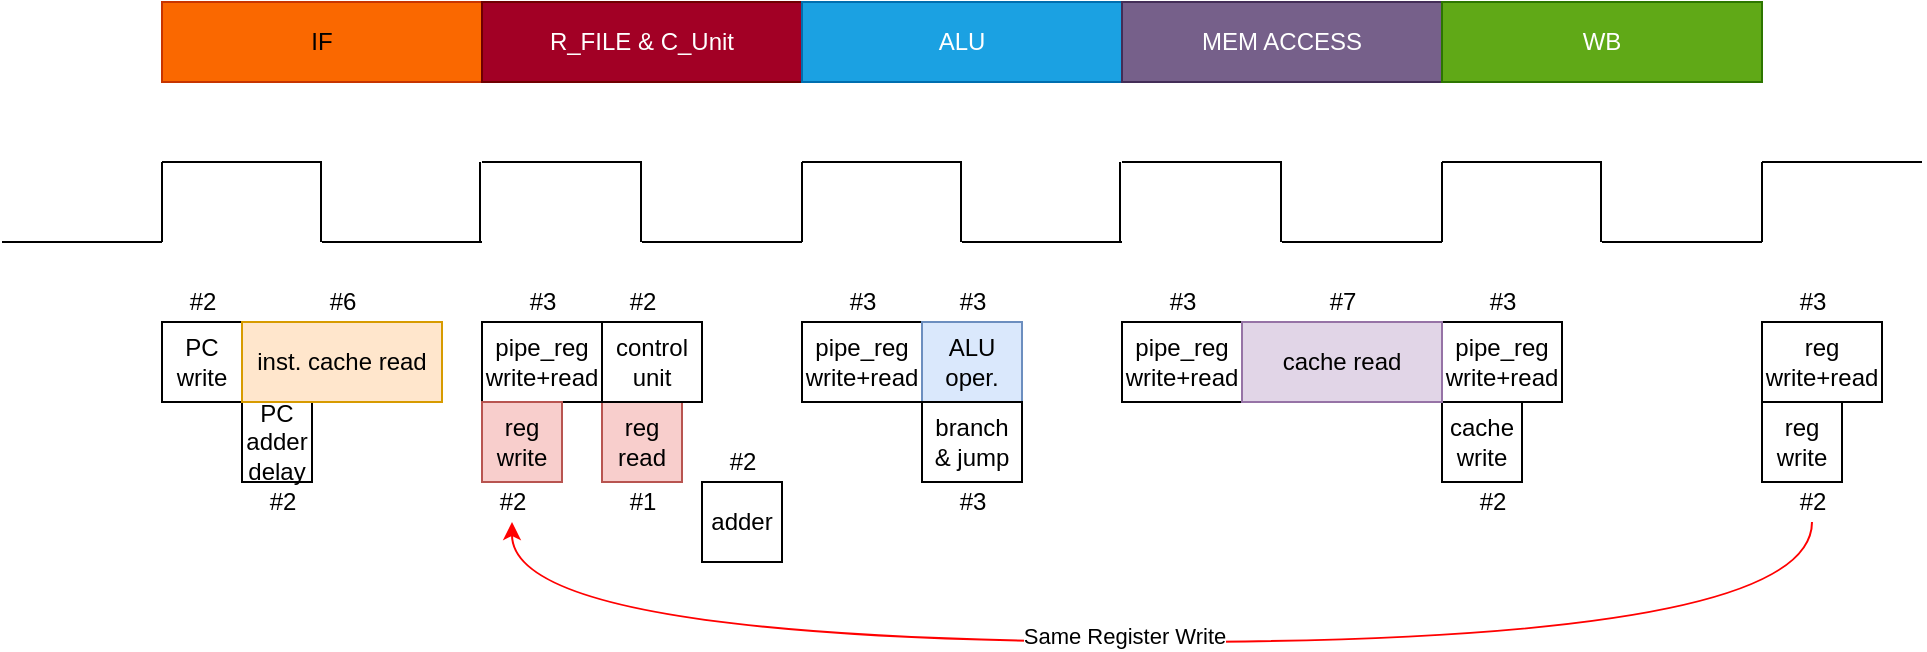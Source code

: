 <mxfile version="15.0.1" type="device" pages="13"><diagram id="FZh8nT3GXBEty7ri_Vn2" name="Page-6"><mxGraphModel dx="1038" dy="521" grid="1" gridSize="10" guides="1" tooltips="1" connect="1" arrows="1" fold="1" page="1" pageScale="1" pageWidth="1654" pageHeight="1169" math="0" shadow="0"><root><mxCell id="qw2zxr_UYtdQXntShVNI-0"/><mxCell id="qw2zxr_UYtdQXntShVNI-1" parent="qw2zxr_UYtdQXntShVNI-0"/><mxCell id="qw2zxr_UYtdQXntShVNI-2" value="IF" style="rounded=0;whiteSpace=wrap;html=1;fillColor=#fa6800;strokeColor=#C73500;fontColor=#000000;" parent="qw2zxr_UYtdQXntShVNI-1" vertex="1"><mxGeometry x="200" y="160" width="160" height="40" as="geometry"/></mxCell><mxCell id="qw2zxr_UYtdQXntShVNI-3" value="R_FILE &amp;amp; C_Unit" style="rounded=0;whiteSpace=wrap;html=1;fillColor=#a20025;strokeColor=#6F0000;fontColor=#ffffff;" parent="qw2zxr_UYtdQXntShVNI-1" vertex="1"><mxGeometry x="360" y="160" width="160" height="40" as="geometry"/></mxCell><mxCell id="qw2zxr_UYtdQXntShVNI-4" value="ALU" style="rounded=0;whiteSpace=wrap;html=1;fillColor=#1ba1e2;strokeColor=#006EAF;fontColor=#ffffff;" parent="qw2zxr_UYtdQXntShVNI-1" vertex="1"><mxGeometry x="520" y="160" width="160" height="40" as="geometry"/></mxCell><mxCell id="qw2zxr_UYtdQXntShVNI-5" value="MEM ACCESS" style="rounded=0;whiteSpace=wrap;html=1;fillColor=#76608a;strokeColor=#432D57;fontColor=#ffffff;" parent="qw2zxr_UYtdQXntShVNI-1" vertex="1"><mxGeometry x="680" y="160" width="160" height="40" as="geometry"/></mxCell><mxCell id="qw2zxr_UYtdQXntShVNI-6" value="WB" style="rounded=0;whiteSpace=wrap;html=1;fillColor=#60a917;strokeColor=#2D7600;fontColor=#ffffff;" parent="qw2zxr_UYtdQXntShVNI-1" vertex="1"><mxGeometry x="840" y="160" width="160" height="40" as="geometry"/></mxCell><mxCell id="XU5Y7MdYD-H6V3jrEJX4-6" value="PC write" style="rounded=0;whiteSpace=wrap;html=1;" parent="qw2zxr_UYtdQXntShVNI-1" vertex="1"><mxGeometry x="200" y="320" width="40" height="40" as="geometry"/></mxCell><mxCell id="XU5Y7MdYD-H6V3jrEJX4-7" value="" style="group" parent="qw2zxr_UYtdQXntShVNI-1" vertex="1" connectable="0"><mxGeometry x="120" y="240" width="960" height="40" as="geometry"/></mxCell><mxCell id="AfiGPTF2N7lkcWxOXMAz-0" value="" style="endArrow=none;html=1;" parent="XU5Y7MdYD-H6V3jrEJX4-7" edge="1"><mxGeometry width="50" height="50" relative="1" as="geometry"><mxPoint x="160" y="40" as="sourcePoint"/><mxPoint x="240" y="40" as="targetPoint"/></mxGeometry></mxCell><mxCell id="AfiGPTF2N7lkcWxOXMAz-1" value="" style="endArrow=none;html=1;" parent="XU5Y7MdYD-H6V3jrEJX4-7" edge="1"><mxGeometry width="50" height="50" relative="1" as="geometry"><mxPoint x="320" y="40" as="sourcePoint"/><mxPoint x="400" y="40" as="targetPoint"/></mxGeometry></mxCell><mxCell id="AfiGPTF2N7lkcWxOXMAz-2" value="" style="endArrow=none;html=1;" parent="XU5Y7MdYD-H6V3jrEJX4-7" edge="1"><mxGeometry width="50" height="50" relative="1" as="geometry"><mxPoint x="80" as="sourcePoint"/><mxPoint x="160" as="targetPoint"/></mxGeometry></mxCell><mxCell id="AfiGPTF2N7lkcWxOXMAz-3" value="" style="endArrow=none;html=1;" parent="XU5Y7MdYD-H6V3jrEJX4-7" edge="1"><mxGeometry width="50" height="50" relative="1" as="geometry"><mxPoint x="240" as="sourcePoint"/><mxPoint x="320" as="targetPoint"/></mxGeometry></mxCell><mxCell id="AfiGPTF2N7lkcWxOXMAz-4" value="" style="endArrow=none;html=1;" parent="XU5Y7MdYD-H6V3jrEJX4-7" edge="1"><mxGeometry width="50" height="50" relative="1" as="geometry"><mxPoint x="400" as="sourcePoint"/><mxPoint x="480" as="targetPoint"/></mxGeometry></mxCell><mxCell id="AfiGPTF2N7lkcWxOXMAz-5" value="" style="endArrow=none;html=1;" parent="XU5Y7MdYD-H6V3jrEJX4-7" edge="1"><mxGeometry width="50" height="50" relative="1" as="geometry"><mxPoint x="480" y="40" as="sourcePoint"/><mxPoint x="560" y="40" as="targetPoint"/></mxGeometry></mxCell><mxCell id="AfiGPTF2N7lkcWxOXMAz-6" value="" style="endArrow=none;html=1;" parent="XU5Y7MdYD-H6V3jrEJX4-7" edge="1"><mxGeometry width="50" height="50" relative="1" as="geometry"><mxPoint x="560" as="sourcePoint"/><mxPoint x="640" as="targetPoint"/></mxGeometry></mxCell><mxCell id="AfiGPTF2N7lkcWxOXMAz-7" value="" style="endArrow=none;html=1;" parent="XU5Y7MdYD-H6V3jrEJX4-7" edge="1"><mxGeometry width="50" height="50" relative="1" as="geometry"><mxPoint x="640" y="40" as="sourcePoint"/><mxPoint x="720" y="40" as="targetPoint"/></mxGeometry></mxCell><mxCell id="AfiGPTF2N7lkcWxOXMAz-8" value="" style="endArrow=none;html=1;" parent="XU5Y7MdYD-H6V3jrEJX4-7" edge="1"><mxGeometry width="50" height="50" relative="1" as="geometry"><mxPoint x="720" as="sourcePoint"/><mxPoint x="800" as="targetPoint"/></mxGeometry></mxCell><mxCell id="AfiGPTF2N7lkcWxOXMAz-9" value="" style="endArrow=none;html=1;" parent="XU5Y7MdYD-H6V3jrEJX4-7" edge="1"><mxGeometry width="50" height="50" relative="1" as="geometry"><mxPoint x="800" y="40" as="sourcePoint"/><mxPoint x="880" y="40" as="targetPoint"/></mxGeometry></mxCell><mxCell id="AfiGPTF2N7lkcWxOXMAz-10" value="" style="endArrow=none;html=1;" parent="XU5Y7MdYD-H6V3jrEJX4-7" edge="1"><mxGeometry width="50" height="50" relative="1" as="geometry"><mxPoint x="80" y="40" as="sourcePoint"/><mxPoint x="80" as="targetPoint"/></mxGeometry></mxCell><mxCell id="AfiGPTF2N7lkcWxOXMAz-11" value="" style="endArrow=none;html=1;" parent="XU5Y7MdYD-H6V3jrEJX4-7" edge="1"><mxGeometry width="50" height="50" relative="1" as="geometry"><mxPoint x="159.5" y="40" as="sourcePoint"/><mxPoint x="159.5" as="targetPoint"/></mxGeometry></mxCell><mxCell id="AfiGPTF2N7lkcWxOXMAz-12" value="" style="endArrow=none;html=1;" parent="XU5Y7MdYD-H6V3jrEJX4-7" edge="1"><mxGeometry width="50" height="50" relative="1" as="geometry"><mxPoint x="239" y="40" as="sourcePoint"/><mxPoint x="239" as="targetPoint"/></mxGeometry></mxCell><mxCell id="AfiGPTF2N7lkcWxOXMAz-13" value="" style="endArrow=none;html=1;" parent="XU5Y7MdYD-H6V3jrEJX4-7" edge="1"><mxGeometry width="50" height="50" relative="1" as="geometry"><mxPoint x="319.5" y="40" as="sourcePoint"/><mxPoint x="319.5" as="targetPoint"/></mxGeometry></mxCell><mxCell id="AfiGPTF2N7lkcWxOXMAz-14" value="" style="endArrow=none;html=1;" parent="XU5Y7MdYD-H6V3jrEJX4-7" edge="1"><mxGeometry width="50" height="50" relative="1" as="geometry"><mxPoint x="400" y="40" as="sourcePoint"/><mxPoint x="400" as="targetPoint"/></mxGeometry></mxCell><mxCell id="AfiGPTF2N7lkcWxOXMAz-15" value="" style="endArrow=none;html=1;" parent="XU5Y7MdYD-H6V3jrEJX4-7" edge="1"><mxGeometry width="50" height="50" relative="1" as="geometry"><mxPoint x="479.5" y="40" as="sourcePoint"/><mxPoint x="479.5" as="targetPoint"/></mxGeometry></mxCell><mxCell id="AfiGPTF2N7lkcWxOXMAz-16" value="" style="endArrow=none;html=1;" parent="XU5Y7MdYD-H6V3jrEJX4-7" edge="1"><mxGeometry width="50" height="50" relative="1" as="geometry"><mxPoint x="559" y="40" as="sourcePoint"/><mxPoint x="559" as="targetPoint"/></mxGeometry></mxCell><mxCell id="AfiGPTF2N7lkcWxOXMAz-17" value="" style="endArrow=none;html=1;" parent="XU5Y7MdYD-H6V3jrEJX4-7" edge="1"><mxGeometry width="50" height="50" relative="1" as="geometry"><mxPoint x="639.5" y="40" as="sourcePoint"/><mxPoint x="639.5" as="targetPoint"/></mxGeometry></mxCell><mxCell id="AfiGPTF2N7lkcWxOXMAz-18" value="" style="endArrow=none;html=1;" parent="XU5Y7MdYD-H6V3jrEJX4-7" edge="1"><mxGeometry width="50" height="50" relative="1" as="geometry"><mxPoint x="720" y="40" as="sourcePoint"/><mxPoint x="720" as="targetPoint"/></mxGeometry></mxCell><mxCell id="XU5Y7MdYD-H6V3jrEJX4-0" value="" style="endArrow=none;html=1;" parent="XU5Y7MdYD-H6V3jrEJX4-7" edge="1"><mxGeometry width="50" height="50" relative="1" as="geometry"><mxPoint x="799.5" y="40" as="sourcePoint"/><mxPoint x="799.5" as="targetPoint"/></mxGeometry></mxCell><mxCell id="XU5Y7MdYD-H6V3jrEJX4-1" value="" style="endArrow=none;html=1;" parent="XU5Y7MdYD-H6V3jrEJX4-7" edge="1"><mxGeometry width="50" height="50" relative="1" as="geometry"><mxPoint x="880" y="40" as="sourcePoint"/><mxPoint x="880" as="targetPoint"/></mxGeometry></mxCell><mxCell id="XU5Y7MdYD-H6V3jrEJX4-2" value="" style="endArrow=none;html=1;" parent="XU5Y7MdYD-H6V3jrEJX4-7" edge="1"><mxGeometry width="50" height="50" relative="1" as="geometry"><mxPoint y="40" as="sourcePoint"/><mxPoint x="80" y="40" as="targetPoint"/></mxGeometry></mxCell><mxCell id="XU5Y7MdYD-H6V3jrEJX4-3" value="" style="endArrow=none;html=1;" parent="XU5Y7MdYD-H6V3jrEJX4-7" edge="1"><mxGeometry width="50" height="50" relative="1" as="geometry"><mxPoint x="880" as="sourcePoint"/><mxPoint x="960" as="targetPoint"/></mxGeometry></mxCell><mxCell id="XU5Y7MdYD-H6V3jrEJX4-9" value="PC adder delay" style="rounded=0;whiteSpace=wrap;html=1;" parent="qw2zxr_UYtdQXntShVNI-1" vertex="1"><mxGeometry x="240" y="360" width="35" height="40" as="geometry"/></mxCell><mxCell id="XU5Y7MdYD-H6V3jrEJX4-10" value="reg write+read" style="rounded=0;whiteSpace=wrap;html=1;" parent="qw2zxr_UYtdQXntShVNI-1" vertex="1"><mxGeometry x="1000" y="320" width="60" height="40" as="geometry"/></mxCell><mxCell id="XU5Y7MdYD-H6V3jrEJX4-11" value="reg write" style="rounded=0;whiteSpace=wrap;html=1;" parent="qw2zxr_UYtdQXntShVNI-1" vertex="1"><mxGeometry x="1000" y="360" width="40" height="40" as="geometry"/></mxCell><mxCell id="XU5Y7MdYD-H6V3jrEJX4-12" value="pipe_reg write+read" style="rounded=0;whiteSpace=wrap;html=1;" parent="qw2zxr_UYtdQXntShVNI-1" vertex="1"><mxGeometry x="840" y="320" width="60" height="40" as="geometry"/></mxCell><mxCell id="XU5Y7MdYD-H6V3jrEJX4-13" value="pipe_reg write+read" style="rounded=0;whiteSpace=wrap;html=1;" parent="qw2zxr_UYtdQXntShVNI-1" vertex="1"><mxGeometry x="680" y="320" width="60" height="40" as="geometry"/></mxCell><mxCell id="XU5Y7MdYD-H6V3jrEJX4-14" value="pipe_reg write+read" style="rounded=0;whiteSpace=wrap;html=1;" parent="qw2zxr_UYtdQXntShVNI-1" vertex="1"><mxGeometry x="520" y="320" width="60" height="40" as="geometry"/></mxCell><mxCell id="XU5Y7MdYD-H6V3jrEJX4-15" value="pipe_reg write+read" style="rounded=0;whiteSpace=wrap;html=1;" parent="qw2zxr_UYtdQXntShVNI-1" vertex="1"><mxGeometry x="360" y="320" width="60" height="40" as="geometry"/></mxCell><mxCell id="XU5Y7MdYD-H6V3jrEJX4-16" value="reg write" style="rounded=0;whiteSpace=wrap;html=1;fillColor=#f8cecc;strokeColor=#b85450;" parent="qw2zxr_UYtdQXntShVNI-1" vertex="1"><mxGeometry x="360" y="360" width="40" height="40" as="geometry"/></mxCell><mxCell id="XU5Y7MdYD-H6V3jrEJX4-17" value="reg read" style="rounded=0;whiteSpace=wrap;html=1;fillColor=#f8cecc;strokeColor=#b85450;" parent="qw2zxr_UYtdQXntShVNI-1" vertex="1"><mxGeometry x="420" y="360" width="40" height="40" as="geometry"/></mxCell><mxCell id="XU5Y7MdYD-H6V3jrEJX4-18" value="ALU oper." style="rounded=0;whiteSpace=wrap;html=1;fillColor=#dae8fc;strokeColor=#6c8ebf;" parent="qw2zxr_UYtdQXntShVNI-1" vertex="1"><mxGeometry x="580" y="320" width="50" height="40" as="geometry"/></mxCell><mxCell id="XU5Y7MdYD-H6V3jrEJX4-19" value="branch &amp;amp; jump" style="rounded=0;whiteSpace=wrap;html=1;" parent="qw2zxr_UYtdQXntShVNI-1" vertex="1"><mxGeometry x="580" y="360" width="50" height="40" as="geometry"/></mxCell><mxCell id="XU5Y7MdYD-H6V3jrEJX4-20" value="cache write" style="rounded=0;whiteSpace=wrap;html=1;" parent="qw2zxr_UYtdQXntShVNI-1" vertex="1"><mxGeometry x="840" y="360" width="40" height="40" as="geometry"/></mxCell><mxCell id="XU5Y7MdYD-H6V3jrEJX4-21" value="cache read" style="rounded=0;whiteSpace=wrap;html=1;fillColor=#e1d5e7;strokeColor=#9673a6;" parent="qw2zxr_UYtdQXntShVNI-1" vertex="1"><mxGeometry x="740" y="320" width="100" height="40" as="geometry"/></mxCell><mxCell id="XU5Y7MdYD-H6V3jrEJX4-22" value="#3" style="text;html=1;align=center;verticalAlign=middle;resizable=0;points=[];autosize=1;strokeColor=none;" parent="qw2zxr_UYtdQXntShVNI-1" vertex="1"><mxGeometry x="590" y="400" width="30" height="20" as="geometry"/></mxCell><mxCell id="XU5Y7MdYD-H6V3jrEJX4-23" value="#6" style="text;html=1;align=center;verticalAlign=middle;resizable=0;points=[];autosize=1;strokeColor=none;" parent="qw2zxr_UYtdQXntShVNI-1" vertex="1"><mxGeometry x="275" y="300" width="30" height="20" as="geometry"/></mxCell><mxCell id="XU5Y7MdYD-H6V3jrEJX4-24" value="#3" style="text;html=1;align=center;verticalAlign=middle;resizable=0;points=[];autosize=1;strokeColor=none;" parent="qw2zxr_UYtdQXntShVNI-1" vertex="1"><mxGeometry x="695" y="300" width="30" height="20" as="geometry"/></mxCell><mxCell id="XU5Y7MdYD-H6V3jrEJX4-25" value="#3" style="text;html=1;align=center;verticalAlign=middle;resizable=0;points=[];autosize=1;strokeColor=none;" parent="qw2zxr_UYtdQXntShVNI-1" vertex="1"><mxGeometry x="535" y="300" width="30" height="20" as="geometry"/></mxCell><mxCell id="XU5Y7MdYD-H6V3jrEJX4-26" value="#3" style="text;html=1;align=center;verticalAlign=middle;resizable=0;points=[];autosize=1;strokeColor=none;" parent="qw2zxr_UYtdQXntShVNI-1" vertex="1"><mxGeometry x="1010" y="300" width="30" height="20" as="geometry"/></mxCell><mxCell id="XU5Y7MdYD-H6V3jrEJX4-27" value="#3" style="text;html=1;align=center;verticalAlign=middle;resizable=0;points=[];autosize=1;strokeColor=none;" parent="qw2zxr_UYtdQXntShVNI-1" vertex="1"><mxGeometry x="375" y="300" width="30" height="20" as="geometry"/></mxCell><mxCell id="XU5Y7MdYD-H6V3jrEJX4-28" value="#1" style="text;html=1;align=center;verticalAlign=middle;resizable=0;points=[];autosize=1;strokeColor=none;" parent="qw2zxr_UYtdQXntShVNI-1" vertex="1"><mxGeometry x="425" y="400" width="30" height="20" as="geometry"/></mxCell><mxCell id="XU5Y7MdYD-H6V3jrEJX4-30" value="#2" style="text;html=1;align=center;verticalAlign=middle;resizable=0;points=[];autosize=1;strokeColor=none;" parent="qw2zxr_UYtdQXntShVNI-1" vertex="1"><mxGeometry x="360" y="400" width="30" height="20" as="geometry"/></mxCell><mxCell id="XU5Y7MdYD-H6V3jrEJX4-41" style="edgeStyle=orthogonalEdgeStyle;orthogonalLoop=1;jettySize=auto;html=1;curved=1;strokeColor=#FF0000;" parent="qw2zxr_UYtdQXntShVNI-1" source="XU5Y7MdYD-H6V3jrEJX4-31" target="XU5Y7MdYD-H6V3jrEJX4-30" edge="1"><mxGeometry relative="1" as="geometry"><Array as="points"><mxPoint x="1025" y="480"/><mxPoint x="375" y="480"/></Array></mxGeometry></mxCell><mxCell id="XU5Y7MdYD-H6V3jrEJX4-42" value="Same Register Write" style="edgeLabel;html=1;align=center;verticalAlign=middle;resizable=0;points=[];" parent="XU5Y7MdYD-H6V3jrEJX4-41" vertex="1" connectable="0"><mxGeometry x="0.053" y="-3" relative="1" as="geometry"><mxPoint x="1" as="offset"/></mxGeometry></mxCell><mxCell id="XU5Y7MdYD-H6V3jrEJX4-31" value="#2" style="text;html=1;align=center;verticalAlign=middle;resizable=0;points=[];autosize=1;strokeColor=none;" parent="qw2zxr_UYtdQXntShVNI-1" vertex="1"><mxGeometry x="1010" y="400" width="30" height="20" as="geometry"/></mxCell><mxCell id="XU5Y7MdYD-H6V3jrEJX4-32" value="#2" style="text;html=1;align=center;verticalAlign=middle;resizable=0;points=[];autosize=1;strokeColor=none;" parent="qw2zxr_UYtdQXntShVNI-1" vertex="1"><mxGeometry x="850" y="400" width="30" height="20" as="geometry"/></mxCell><mxCell id="XU5Y7MdYD-H6V3jrEJX4-33" value="#3" style="text;html=1;align=center;verticalAlign=middle;resizable=0;points=[];autosize=1;strokeColor=none;" parent="qw2zxr_UYtdQXntShVNI-1" vertex="1"><mxGeometry x="855" y="300" width="30" height="20" as="geometry"/></mxCell><mxCell id="XU5Y7MdYD-H6V3jrEJX4-34" value="#2" style="text;html=1;align=center;verticalAlign=middle;resizable=0;points=[];autosize=1;strokeColor=none;" parent="qw2zxr_UYtdQXntShVNI-1" vertex="1"><mxGeometry x="205" y="300" width="30" height="20" as="geometry"/></mxCell><mxCell id="XU5Y7MdYD-H6V3jrEJX4-35" value="#2" style="text;html=1;align=center;verticalAlign=middle;resizable=0;points=[];autosize=1;strokeColor=none;" parent="qw2zxr_UYtdQXntShVNI-1" vertex="1"><mxGeometry x="245" y="400" width="30" height="20" as="geometry"/></mxCell><mxCell id="XU5Y7MdYD-H6V3jrEJX4-36" value="#3" style="text;html=1;align=center;verticalAlign=middle;resizable=0;points=[];autosize=1;strokeColor=none;" parent="qw2zxr_UYtdQXntShVNI-1" vertex="1"><mxGeometry x="590" y="300" width="30" height="20" as="geometry"/></mxCell><mxCell id="XU5Y7MdYD-H6V3jrEJX4-37" value="control unit" style="rounded=0;whiteSpace=wrap;html=1;" parent="qw2zxr_UYtdQXntShVNI-1" vertex="1"><mxGeometry x="420" y="320" width="50" height="40" as="geometry"/></mxCell><mxCell id="XU5Y7MdYD-H6V3jrEJX4-38" value="#2" style="text;html=1;align=center;verticalAlign=middle;resizable=0;points=[];autosize=1;strokeColor=none;" parent="qw2zxr_UYtdQXntShVNI-1" vertex="1"><mxGeometry x="425" y="300" width="30" height="20" as="geometry"/></mxCell><mxCell id="XU5Y7MdYD-H6V3jrEJX4-39" value="inst. cache read" style="rounded=0;whiteSpace=wrap;html=1;fillColor=#ffe6cc;strokeColor=#d79b00;" parent="qw2zxr_UYtdQXntShVNI-1" vertex="1"><mxGeometry x="240" y="320" width="100" height="40" as="geometry"/></mxCell><mxCell id="XU5Y7MdYD-H6V3jrEJX4-40" value="#7&lt;span style=&quot;color: rgba(0 , 0 , 0 , 0) ; font-family: monospace ; font-size: 0px&quot;&gt;%3CmxGraphModel%3E%3Croot%3E%3CmxCell%20id%3D%220%22%2F%3E%3CmxCell%20id%3D%221%22%20parent%3D%220%22%2F%3E%3CmxCell%20id%3D%222%22%20value%3D%22%234%22%20style%3D%22text%3Bhtml%3D1%3Balign%3Dcenter%3BverticalAlign%3Dmiddle%3Bresizable%3D0%3Bpoints%3D%5B%5D%3Bautosize%3D1%3BstrokeColor%3Dnone%3B%22%20vertex%3D%221%22%20parent%3D%221%22%3E%3CmxGeometry%20x%3D%22600%22%20y%3D%22400%22%20width%3D%2230%22%20height%3D%2220%22%20as%3D%22geometry%22%2F%3E%3C%2FmxCell%3E%3C%2Froot%3E%3C%2FmxGraphModel%3E&lt;/span&gt;" style="text;html=1;align=center;verticalAlign=middle;resizable=0;points=[];autosize=1;strokeColor=none;" parent="qw2zxr_UYtdQXntShVNI-1" vertex="1"><mxGeometry x="775" y="300" width="30" height="20" as="geometry"/></mxCell><mxCell id="9dHBsw-OHgWfHsEXqNZ1-0" value="adder" style="rounded=0;whiteSpace=wrap;html=1;" vertex="1" parent="qw2zxr_UYtdQXntShVNI-1"><mxGeometry x="470" y="400" width="40" height="40" as="geometry"/></mxCell><mxCell id="9dHBsw-OHgWfHsEXqNZ1-1" value="#2" style="text;html=1;align=center;verticalAlign=middle;resizable=0;points=[];autosize=1;strokeColor=none;" vertex="1" parent="qw2zxr_UYtdQXntShVNI-1"><mxGeometry x="475" y="380" width="30" height="20" as="geometry"/></mxCell></root></mxGraphModel></diagram><diagram id="L8_NkzHn1I7UuaYxHaox" name="Page-12"><mxGraphModel dx="1038" dy="521" grid="1" gridSize="10" guides="1" tooltips="1" connect="1" arrows="1" fold="1" page="1" pageScale="1" pageWidth="1654" pageHeight="1169" math="0" shadow="0"><root><mxCell id="DF9Zl1lfE7Wb_IkUWsUl-0"/><mxCell id="DF9Zl1lfE7Wb_IkUWsUl-1" parent="DF9Zl1lfE7Wb_IkUWsUl-0"/><mxCell id="DF9Zl1lfE7Wb_IkUWsUl-2" value="IF" style="rounded=0;whiteSpace=wrap;html=1;fillColor=#fa6800;strokeColor=#C73500;fontColor=#000000;" parent="DF9Zl1lfE7Wb_IkUWsUl-1" vertex="1"><mxGeometry x="200" y="160" width="160" height="40" as="geometry"/></mxCell><mxCell id="DF9Zl1lfE7Wb_IkUWsUl-3" value="R_FILE &amp;amp; C_Unit" style="rounded=0;whiteSpace=wrap;html=1;fillColor=#a20025;strokeColor=#6F0000;fontColor=#ffffff;" parent="DF9Zl1lfE7Wb_IkUWsUl-1" vertex="1"><mxGeometry x="360" y="160" width="160" height="40" as="geometry"/></mxCell><mxCell id="DF9Zl1lfE7Wb_IkUWsUl-4" value="ALU" style="rounded=0;whiteSpace=wrap;html=1;fillColor=#1ba1e2;strokeColor=#006EAF;fontColor=#ffffff;" parent="DF9Zl1lfE7Wb_IkUWsUl-1" vertex="1"><mxGeometry x="520" y="160" width="160" height="40" as="geometry"/></mxCell><mxCell id="DF9Zl1lfE7Wb_IkUWsUl-5" value="MEM ACCESS" style="rounded=0;whiteSpace=wrap;html=1;fillColor=#76608a;strokeColor=#432D57;fontColor=#ffffff;" parent="DF9Zl1lfE7Wb_IkUWsUl-1" vertex="1"><mxGeometry x="680" y="160" width="160" height="40" as="geometry"/></mxCell><mxCell id="DF9Zl1lfE7Wb_IkUWsUl-6" value="WB" style="rounded=0;whiteSpace=wrap;html=1;fillColor=#60a917;strokeColor=#2D7600;fontColor=#ffffff;" parent="DF9Zl1lfE7Wb_IkUWsUl-1" vertex="1"><mxGeometry x="840" y="160" width="160" height="40" as="geometry"/></mxCell><mxCell id="DF9Zl1lfE7Wb_IkUWsUl-7" value="PC write" style="rounded=0;whiteSpace=wrap;html=1;" parent="DF9Zl1lfE7Wb_IkUWsUl-1" vertex="1"><mxGeometry x="200" y="320" width="40" height="40" as="geometry"/></mxCell><mxCell id="DF9Zl1lfE7Wb_IkUWsUl-8" value="" style="group" parent="DF9Zl1lfE7Wb_IkUWsUl-1" vertex="1" connectable="0"><mxGeometry x="120" y="240" width="960" height="40" as="geometry"/></mxCell><mxCell id="DF9Zl1lfE7Wb_IkUWsUl-9" value="" style="endArrow=none;html=1;" parent="DF9Zl1lfE7Wb_IkUWsUl-8" edge="1"><mxGeometry width="50" height="50" relative="1" as="geometry"><mxPoint x="160" y="40" as="sourcePoint"/><mxPoint x="240" y="40" as="targetPoint"/></mxGeometry></mxCell><mxCell id="DF9Zl1lfE7Wb_IkUWsUl-10" value="" style="endArrow=none;html=1;" parent="DF9Zl1lfE7Wb_IkUWsUl-8" edge="1"><mxGeometry width="50" height="50" relative="1" as="geometry"><mxPoint x="320" y="40" as="sourcePoint"/><mxPoint x="400" y="40" as="targetPoint"/></mxGeometry></mxCell><mxCell id="DF9Zl1lfE7Wb_IkUWsUl-11" value="" style="endArrow=none;html=1;" parent="DF9Zl1lfE7Wb_IkUWsUl-8" edge="1"><mxGeometry width="50" height="50" relative="1" as="geometry"><mxPoint x="80" as="sourcePoint"/><mxPoint x="160" as="targetPoint"/></mxGeometry></mxCell><mxCell id="DF9Zl1lfE7Wb_IkUWsUl-12" value="" style="endArrow=none;html=1;" parent="DF9Zl1lfE7Wb_IkUWsUl-8" edge="1"><mxGeometry width="50" height="50" relative="1" as="geometry"><mxPoint x="240" as="sourcePoint"/><mxPoint x="320" as="targetPoint"/></mxGeometry></mxCell><mxCell id="DF9Zl1lfE7Wb_IkUWsUl-13" value="" style="endArrow=none;html=1;" parent="DF9Zl1lfE7Wb_IkUWsUl-8" edge="1"><mxGeometry width="50" height="50" relative="1" as="geometry"><mxPoint x="400" as="sourcePoint"/><mxPoint x="480" as="targetPoint"/></mxGeometry></mxCell><mxCell id="DF9Zl1lfE7Wb_IkUWsUl-14" value="" style="endArrow=none;html=1;" parent="DF9Zl1lfE7Wb_IkUWsUl-8" edge="1"><mxGeometry width="50" height="50" relative="1" as="geometry"><mxPoint x="480" y="40" as="sourcePoint"/><mxPoint x="560" y="40" as="targetPoint"/></mxGeometry></mxCell><mxCell id="DF9Zl1lfE7Wb_IkUWsUl-15" value="" style="endArrow=none;html=1;" parent="DF9Zl1lfE7Wb_IkUWsUl-8" edge="1"><mxGeometry width="50" height="50" relative="1" as="geometry"><mxPoint x="560" as="sourcePoint"/><mxPoint x="640" as="targetPoint"/></mxGeometry></mxCell><mxCell id="DF9Zl1lfE7Wb_IkUWsUl-16" value="" style="endArrow=none;html=1;" parent="DF9Zl1lfE7Wb_IkUWsUl-8" edge="1"><mxGeometry width="50" height="50" relative="1" as="geometry"><mxPoint x="640" y="40" as="sourcePoint"/><mxPoint x="720" y="40" as="targetPoint"/></mxGeometry></mxCell><mxCell id="DF9Zl1lfE7Wb_IkUWsUl-17" value="" style="endArrow=none;html=1;" parent="DF9Zl1lfE7Wb_IkUWsUl-8" edge="1"><mxGeometry width="50" height="50" relative="1" as="geometry"><mxPoint x="720" as="sourcePoint"/><mxPoint x="800" as="targetPoint"/></mxGeometry></mxCell><mxCell id="DF9Zl1lfE7Wb_IkUWsUl-18" value="" style="endArrow=none;html=1;" parent="DF9Zl1lfE7Wb_IkUWsUl-8" edge="1"><mxGeometry width="50" height="50" relative="1" as="geometry"><mxPoint x="800" y="40" as="sourcePoint"/><mxPoint x="880" y="40" as="targetPoint"/></mxGeometry></mxCell><mxCell id="DF9Zl1lfE7Wb_IkUWsUl-19" value="" style="endArrow=none;html=1;" parent="DF9Zl1lfE7Wb_IkUWsUl-8" edge="1"><mxGeometry width="50" height="50" relative="1" as="geometry"><mxPoint x="80" y="40" as="sourcePoint"/><mxPoint x="80" as="targetPoint"/></mxGeometry></mxCell><mxCell id="DF9Zl1lfE7Wb_IkUWsUl-20" value="" style="endArrow=none;html=1;" parent="DF9Zl1lfE7Wb_IkUWsUl-8" edge="1"><mxGeometry width="50" height="50" relative="1" as="geometry"><mxPoint x="159.5" y="40" as="sourcePoint"/><mxPoint x="159.5" as="targetPoint"/></mxGeometry></mxCell><mxCell id="DF9Zl1lfE7Wb_IkUWsUl-21" value="" style="endArrow=none;html=1;" parent="DF9Zl1lfE7Wb_IkUWsUl-8" edge="1"><mxGeometry width="50" height="50" relative="1" as="geometry"><mxPoint x="239" y="40" as="sourcePoint"/><mxPoint x="239" as="targetPoint"/></mxGeometry></mxCell><mxCell id="DF9Zl1lfE7Wb_IkUWsUl-22" value="" style="endArrow=none;html=1;" parent="DF9Zl1lfE7Wb_IkUWsUl-8" edge="1"><mxGeometry width="50" height="50" relative="1" as="geometry"><mxPoint x="319.5" y="40" as="sourcePoint"/><mxPoint x="319.5" as="targetPoint"/></mxGeometry></mxCell><mxCell id="DF9Zl1lfE7Wb_IkUWsUl-23" value="" style="endArrow=none;html=1;" parent="DF9Zl1lfE7Wb_IkUWsUl-8" edge="1"><mxGeometry width="50" height="50" relative="1" as="geometry"><mxPoint x="400" y="40" as="sourcePoint"/><mxPoint x="400" as="targetPoint"/></mxGeometry></mxCell><mxCell id="DF9Zl1lfE7Wb_IkUWsUl-24" value="" style="endArrow=none;html=1;" parent="DF9Zl1lfE7Wb_IkUWsUl-8" edge="1"><mxGeometry width="50" height="50" relative="1" as="geometry"><mxPoint x="479.5" y="40" as="sourcePoint"/><mxPoint x="479.5" as="targetPoint"/></mxGeometry></mxCell><mxCell id="DF9Zl1lfE7Wb_IkUWsUl-25" value="" style="endArrow=none;html=1;" parent="DF9Zl1lfE7Wb_IkUWsUl-8" edge="1"><mxGeometry width="50" height="50" relative="1" as="geometry"><mxPoint x="559" y="40" as="sourcePoint"/><mxPoint x="559" as="targetPoint"/></mxGeometry></mxCell><mxCell id="DF9Zl1lfE7Wb_IkUWsUl-26" value="" style="endArrow=none;html=1;" parent="DF9Zl1lfE7Wb_IkUWsUl-8" edge="1"><mxGeometry width="50" height="50" relative="1" as="geometry"><mxPoint x="639.5" y="40" as="sourcePoint"/><mxPoint x="639.5" as="targetPoint"/></mxGeometry></mxCell><mxCell id="DF9Zl1lfE7Wb_IkUWsUl-27" value="" style="endArrow=none;html=1;" parent="DF9Zl1lfE7Wb_IkUWsUl-8" edge="1"><mxGeometry width="50" height="50" relative="1" as="geometry"><mxPoint x="720" y="40" as="sourcePoint"/><mxPoint x="720" as="targetPoint"/></mxGeometry></mxCell><mxCell id="DF9Zl1lfE7Wb_IkUWsUl-28" value="" style="endArrow=none;html=1;" parent="DF9Zl1lfE7Wb_IkUWsUl-8" edge="1"><mxGeometry width="50" height="50" relative="1" as="geometry"><mxPoint x="799.5" y="40" as="sourcePoint"/><mxPoint x="799.5" as="targetPoint"/></mxGeometry></mxCell><mxCell id="DF9Zl1lfE7Wb_IkUWsUl-29" value="" style="endArrow=none;html=1;" parent="DF9Zl1lfE7Wb_IkUWsUl-8" edge="1"><mxGeometry width="50" height="50" relative="1" as="geometry"><mxPoint x="880" y="40" as="sourcePoint"/><mxPoint x="880" as="targetPoint"/></mxGeometry></mxCell><mxCell id="DF9Zl1lfE7Wb_IkUWsUl-30" value="" style="endArrow=none;html=1;" parent="DF9Zl1lfE7Wb_IkUWsUl-8" edge="1"><mxGeometry width="50" height="50" relative="1" as="geometry"><mxPoint y="40" as="sourcePoint"/><mxPoint x="80" y="40" as="targetPoint"/></mxGeometry></mxCell><mxCell id="DF9Zl1lfE7Wb_IkUWsUl-31" value="" style="endArrow=none;html=1;" parent="DF9Zl1lfE7Wb_IkUWsUl-8" edge="1"><mxGeometry width="50" height="50" relative="1" as="geometry"><mxPoint x="880" as="sourcePoint"/><mxPoint x="960" as="targetPoint"/></mxGeometry></mxCell><mxCell id="DF9Zl1lfE7Wb_IkUWsUl-32" value="PC adder delay" style="rounded=0;whiteSpace=wrap;html=1;" parent="DF9Zl1lfE7Wb_IkUWsUl-1" vertex="1"><mxGeometry x="240" y="360" width="35" height="40" as="geometry"/></mxCell><mxCell id="DF9Zl1lfE7Wb_IkUWsUl-33" value="reg write+read" style="rounded=0;whiteSpace=wrap;html=1;" parent="DF9Zl1lfE7Wb_IkUWsUl-1" vertex="1"><mxGeometry x="1000" y="320" width="60" height="40" as="geometry"/></mxCell><mxCell id="DF9Zl1lfE7Wb_IkUWsUl-34" value="reg write" style="rounded=0;whiteSpace=wrap;html=1;" parent="DF9Zl1lfE7Wb_IkUWsUl-1" vertex="1"><mxGeometry x="920" y="360" width="40" height="40" as="geometry"/></mxCell><mxCell id="DF9Zl1lfE7Wb_IkUWsUl-35" value="pipe_reg write+read" style="rounded=0;whiteSpace=wrap;html=1;" parent="DF9Zl1lfE7Wb_IkUWsUl-1" vertex="1"><mxGeometry x="840" y="320" width="60" height="40" as="geometry"/></mxCell><mxCell id="DF9Zl1lfE7Wb_IkUWsUl-36" value="pipe_reg write+read" style="rounded=0;whiteSpace=wrap;html=1;" parent="DF9Zl1lfE7Wb_IkUWsUl-1" vertex="1"><mxGeometry x="680" y="320" width="60" height="40" as="geometry"/></mxCell><mxCell id="DF9Zl1lfE7Wb_IkUWsUl-37" value="pipe_reg write+read" style="rounded=0;whiteSpace=wrap;html=1;" parent="DF9Zl1lfE7Wb_IkUWsUl-1" vertex="1"><mxGeometry x="520" y="320" width="60" height="40" as="geometry"/></mxCell><mxCell id="DF9Zl1lfE7Wb_IkUWsUl-38" value="pipe_reg write+read" style="rounded=0;whiteSpace=wrap;html=1;" parent="DF9Zl1lfE7Wb_IkUWsUl-1" vertex="1"><mxGeometry x="360" y="320" width="60" height="40" as="geometry"/></mxCell><mxCell id="DF9Zl1lfE7Wb_IkUWsUl-39" value="reg write" style="rounded=0;whiteSpace=wrap;html=1;fillColor=#f8cecc;strokeColor=#b85450;" parent="DF9Zl1lfE7Wb_IkUWsUl-1" vertex="1"><mxGeometry x="360" y="360" width="40" height="40" as="geometry"/></mxCell><mxCell id="DF9Zl1lfE7Wb_IkUWsUl-40" value="reg read" style="rounded=0;whiteSpace=wrap;html=1;fillColor=#f8cecc;strokeColor=#b85450;" parent="DF9Zl1lfE7Wb_IkUWsUl-1" vertex="1"><mxGeometry x="420" y="360" width="40" height="40" as="geometry"/></mxCell><mxCell id="DF9Zl1lfE7Wb_IkUWsUl-41" value="ALU oper." style="rounded=0;whiteSpace=wrap;html=1;fillColor=#dae8fc;strokeColor=#6c8ebf;" parent="DF9Zl1lfE7Wb_IkUWsUl-1" vertex="1"><mxGeometry x="580" y="320" width="50" height="40" as="geometry"/></mxCell><mxCell id="DF9Zl1lfE7Wb_IkUWsUl-42" value="branch &amp;amp; jump" style="rounded=0;whiteSpace=wrap;html=1;" parent="DF9Zl1lfE7Wb_IkUWsUl-1" vertex="1"><mxGeometry x="580" y="360" width="50" height="40" as="geometry"/></mxCell><mxCell id="DF9Zl1lfE7Wb_IkUWsUl-43" value="cache write" style="rounded=0;whiteSpace=wrap;html=1;" parent="DF9Zl1lfE7Wb_IkUWsUl-1" vertex="1"><mxGeometry x="840" y="360" width="40" height="40" as="geometry"/></mxCell><mxCell id="DF9Zl1lfE7Wb_IkUWsUl-44" value="cache read" style="rounded=0;whiteSpace=wrap;html=1;fillColor=#e1d5e7;strokeColor=#9673a6;" parent="DF9Zl1lfE7Wb_IkUWsUl-1" vertex="1"><mxGeometry x="740" y="320" width="100" height="40" as="geometry"/></mxCell><mxCell id="DF9Zl1lfE7Wb_IkUWsUl-45" value="#3" style="text;html=1;align=center;verticalAlign=middle;resizable=0;points=[];autosize=1;strokeColor=none;" parent="DF9Zl1lfE7Wb_IkUWsUl-1" vertex="1"><mxGeometry x="600" y="400" width="30" height="20" as="geometry"/></mxCell><mxCell id="DF9Zl1lfE7Wb_IkUWsUl-46" value="#6" style="text;html=1;align=center;verticalAlign=middle;resizable=0;points=[];autosize=1;strokeColor=none;" parent="DF9Zl1lfE7Wb_IkUWsUl-1" vertex="1"><mxGeometry x="275" y="300" width="30" height="20" as="geometry"/></mxCell><mxCell id="DF9Zl1lfE7Wb_IkUWsUl-47" value="#3" style="text;html=1;align=center;verticalAlign=middle;resizable=0;points=[];autosize=1;strokeColor=none;" parent="DF9Zl1lfE7Wb_IkUWsUl-1" vertex="1"><mxGeometry x="695" y="300" width="30" height="20" as="geometry"/></mxCell><mxCell id="DF9Zl1lfE7Wb_IkUWsUl-48" value="#3" style="text;html=1;align=center;verticalAlign=middle;resizable=0;points=[];autosize=1;strokeColor=none;" parent="DF9Zl1lfE7Wb_IkUWsUl-1" vertex="1"><mxGeometry x="535" y="300" width="30" height="20" as="geometry"/></mxCell><mxCell id="DF9Zl1lfE7Wb_IkUWsUl-49" value="#3" style="text;html=1;align=center;verticalAlign=middle;resizable=0;points=[];autosize=1;strokeColor=none;" parent="DF9Zl1lfE7Wb_IkUWsUl-1" vertex="1"><mxGeometry x="1010" y="300" width="30" height="20" as="geometry"/></mxCell><mxCell id="DF9Zl1lfE7Wb_IkUWsUl-50" value="#3" style="text;html=1;align=center;verticalAlign=middle;resizable=0;points=[];autosize=1;strokeColor=none;" parent="DF9Zl1lfE7Wb_IkUWsUl-1" vertex="1"><mxGeometry x="375" y="300" width="30" height="20" as="geometry"/></mxCell><mxCell id="DF9Zl1lfE7Wb_IkUWsUl-51" value="#1" style="text;html=1;align=center;verticalAlign=middle;resizable=0;points=[];autosize=1;strokeColor=none;" parent="DF9Zl1lfE7Wb_IkUWsUl-1" vertex="1"><mxGeometry x="425" y="400" width="30" height="20" as="geometry"/></mxCell><mxCell id="DF9Zl1lfE7Wb_IkUWsUl-52" value="#2" style="text;html=1;align=center;verticalAlign=middle;resizable=0;points=[];autosize=1;strokeColor=none;" parent="DF9Zl1lfE7Wb_IkUWsUl-1" vertex="1"><mxGeometry x="360" y="400" width="30" height="20" as="geometry"/></mxCell><mxCell id="DF9Zl1lfE7Wb_IkUWsUl-55" value="#2" style="text;html=1;align=center;verticalAlign=middle;resizable=0;points=[];autosize=1;strokeColor=none;" parent="DF9Zl1lfE7Wb_IkUWsUl-1" vertex="1"><mxGeometry x="925" y="400" width="30" height="20" as="geometry"/></mxCell><mxCell id="DF9Zl1lfE7Wb_IkUWsUl-56" value="#2" style="text;html=1;align=center;verticalAlign=middle;resizable=0;points=[];autosize=1;strokeColor=none;" parent="DF9Zl1lfE7Wb_IkUWsUl-1" vertex="1"><mxGeometry x="850" y="400" width="30" height="20" as="geometry"/></mxCell><mxCell id="DF9Zl1lfE7Wb_IkUWsUl-57" value="#3" style="text;html=1;align=center;verticalAlign=middle;resizable=0;points=[];autosize=1;strokeColor=none;" parent="DF9Zl1lfE7Wb_IkUWsUl-1" vertex="1"><mxGeometry x="855" y="300" width="30" height="20" as="geometry"/></mxCell><mxCell id="DF9Zl1lfE7Wb_IkUWsUl-58" value="#2" style="text;html=1;align=center;verticalAlign=middle;resizable=0;points=[];autosize=1;strokeColor=none;" parent="DF9Zl1lfE7Wb_IkUWsUl-1" vertex="1"><mxGeometry x="205" y="300" width="30" height="20" as="geometry"/></mxCell><mxCell id="DF9Zl1lfE7Wb_IkUWsUl-59" value="#2" style="text;html=1;align=center;verticalAlign=middle;resizable=0;points=[];autosize=1;strokeColor=none;" parent="DF9Zl1lfE7Wb_IkUWsUl-1" vertex="1"><mxGeometry x="475" y="440" width="30" height="20" as="geometry"/></mxCell><mxCell id="DF9Zl1lfE7Wb_IkUWsUl-60" value="#3" style="text;html=1;align=center;verticalAlign=middle;resizable=0;points=[];autosize=1;strokeColor=none;" parent="DF9Zl1lfE7Wb_IkUWsUl-1" vertex="1"><mxGeometry x="590" y="300" width="30" height="20" as="geometry"/></mxCell><mxCell id="DF9Zl1lfE7Wb_IkUWsUl-61" value="control unit" style="rounded=0;whiteSpace=wrap;html=1;" parent="DF9Zl1lfE7Wb_IkUWsUl-1" vertex="1"><mxGeometry x="420" y="320" width="50" height="40" as="geometry"/></mxCell><mxCell id="DF9Zl1lfE7Wb_IkUWsUl-62" value="#2" style="text;html=1;align=center;verticalAlign=middle;resizable=0;points=[];autosize=1;strokeColor=none;" parent="DF9Zl1lfE7Wb_IkUWsUl-1" vertex="1"><mxGeometry x="425" y="300" width="30" height="20" as="geometry"/></mxCell><mxCell id="DF9Zl1lfE7Wb_IkUWsUl-63" value="inst. cache read" style="rounded=0;whiteSpace=wrap;html=1;fillColor=#ffe6cc;strokeColor=#d79b00;" parent="DF9Zl1lfE7Wb_IkUWsUl-1" vertex="1"><mxGeometry x="240" y="320" width="100" height="40" as="geometry"/></mxCell><mxCell id="DF9Zl1lfE7Wb_IkUWsUl-64" value="#7&lt;span style=&quot;color: rgba(0 , 0 , 0 , 0) ; font-family: monospace ; font-size: 0px&quot;&gt;%3CmxGraphModel%3E%3Croot%3E%3CmxCell%20id%3D%220%22%2F%3E%3CmxCell%20id%3D%221%22%20parent%3D%220%22%2F%3E%3CmxCell%20id%3D%222%22%20value%3D%22%234%22%20style%3D%22text%3Bhtml%3D1%3Balign%3Dcenter%3BverticalAlign%3Dmiddle%3Bresizable%3D0%3Bpoints%3D%5B%5D%3Bautosize%3D1%3BstrokeColor%3Dnone%3B%22%20vertex%3D%221%22%20parent%3D%221%22%3E%3CmxGeometry%20x%3D%22600%22%20y%3D%22400%22%20width%3D%2230%22%20height%3D%2220%22%20as%3D%22geometry%22%2F%3E%3C%2FmxCell%3E%3C%2Froot%3E%3C%2FmxGraphModel%3E&lt;/span&gt;" style="text;html=1;align=center;verticalAlign=middle;resizable=0;points=[];autosize=1;strokeColor=none;" parent="DF9Zl1lfE7Wb_IkUWsUl-1" vertex="1"><mxGeometry x="775" y="300" width="30" height="20" as="geometry"/></mxCell><mxCell id="4rieBLpbXVvl2O3U4GS1-0" value="adder" style="rounded=0;whiteSpace=wrap;html=1;" vertex="1" parent="DF9Zl1lfE7Wb_IkUWsUl-1"><mxGeometry x="470" y="400" width="40" height="40" as="geometry"/></mxCell></root></mxGraphModel></diagram><diagram id="cXecqYY_iSKW0SKFcPVk" name="Page-13"><mxGraphModel dx="1038" dy="521" grid="1" gridSize="10" guides="1" tooltips="1" connect="1" arrows="1" fold="1" page="1" pageScale="1" pageWidth="850" pageHeight="1100" math="0" shadow="0"><root><mxCell id="zEx1o_RDtM7aXyeh8ncB-0"/><mxCell id="zEx1o_RDtM7aXyeh8ncB-1" parent="zEx1o_RDtM7aXyeh8ncB-0"/><mxCell id="zEx1o_RDtM7aXyeh8ncB-2" value="Prediction" style="rounded=0;whiteSpace=wrap;html=1;fillColor=#fa6800;strokeColor=#C73500;fontColor=#000000;" vertex="1" parent="zEx1o_RDtM7aXyeh8ncB-1"><mxGeometry x="200" y="160" width="160" height="40" as="geometry"/></mxCell><mxCell id="zEx1o_RDtM7aXyeh8ncB-3" value="Prediction Evaluation" style="rounded=0;whiteSpace=wrap;html=1;fillColor=#a20025;strokeColor=#6F0000;fontColor=#ffffff;" vertex="1" parent="zEx1o_RDtM7aXyeh8ncB-1"><mxGeometry x="360" y="160" width="160" height="40" as="geometry"/></mxCell><mxCell id="zEx1o_RDtM7aXyeh8ncB-8" value="" style="group;container=1;" vertex="1" connectable="0" parent="zEx1o_RDtM7aXyeh8ncB-1"><mxGeometry x="120" y="240" width="960" height="40" as="geometry"/></mxCell><mxCell id="zEx1o_RDtM7aXyeh8ncB-9" value="" style="endArrow=none;html=1;" edge="1" parent="zEx1o_RDtM7aXyeh8ncB-8"><mxGeometry width="50" height="50" relative="1" as="geometry"><mxPoint x="160" y="40" as="sourcePoint"/><mxPoint x="240" y="40" as="targetPoint"/></mxGeometry></mxCell><mxCell id="zEx1o_RDtM7aXyeh8ncB-10" value="" style="endArrow=none;html=1;" edge="1" parent="zEx1o_RDtM7aXyeh8ncB-8"><mxGeometry width="50" height="50" relative="1" as="geometry"><mxPoint x="320" y="40" as="sourcePoint"/><mxPoint x="400" y="40" as="targetPoint"/></mxGeometry></mxCell><mxCell id="zEx1o_RDtM7aXyeh8ncB-11" value="" style="endArrow=none;html=1;" edge="1" parent="zEx1o_RDtM7aXyeh8ncB-8"><mxGeometry width="50" height="50" relative="1" as="geometry"><mxPoint x="80" as="sourcePoint"/><mxPoint x="160" as="targetPoint"/></mxGeometry></mxCell><mxCell id="zEx1o_RDtM7aXyeh8ncB-12" value="" style="endArrow=none;html=1;" edge="1" parent="zEx1o_RDtM7aXyeh8ncB-8"><mxGeometry width="50" height="50" relative="1" as="geometry"><mxPoint x="240" as="sourcePoint"/><mxPoint x="320" as="targetPoint"/></mxGeometry></mxCell><mxCell id="zEx1o_RDtM7aXyeh8ncB-19" value="" style="endArrow=none;html=1;" edge="1" parent="zEx1o_RDtM7aXyeh8ncB-8"><mxGeometry width="50" height="50" relative="1" as="geometry"><mxPoint x="80" y="40" as="sourcePoint"/><mxPoint x="80" as="targetPoint"/></mxGeometry></mxCell><mxCell id="zEx1o_RDtM7aXyeh8ncB-20" value="" style="endArrow=none;html=1;" edge="1" parent="zEx1o_RDtM7aXyeh8ncB-8"><mxGeometry width="50" height="50" relative="1" as="geometry"><mxPoint x="159.5" y="40" as="sourcePoint"/><mxPoint x="159.5" as="targetPoint"/></mxGeometry></mxCell><mxCell id="zEx1o_RDtM7aXyeh8ncB-21" value="" style="endArrow=none;html=1;" edge="1" parent="zEx1o_RDtM7aXyeh8ncB-8"><mxGeometry width="50" height="50" relative="1" as="geometry"><mxPoint x="239" y="40" as="sourcePoint"/><mxPoint x="239" as="targetPoint"/></mxGeometry></mxCell><mxCell id="zEx1o_RDtM7aXyeh8ncB-22" value="" style="endArrow=none;html=1;" edge="1" parent="zEx1o_RDtM7aXyeh8ncB-8"><mxGeometry width="50" height="50" relative="1" as="geometry"><mxPoint x="319.5" y="40" as="sourcePoint"/><mxPoint x="319.5" as="targetPoint"/></mxGeometry></mxCell><mxCell id="zEx1o_RDtM7aXyeh8ncB-30" value="" style="endArrow=none;html=1;" edge="1" parent="zEx1o_RDtM7aXyeh8ncB-8"><mxGeometry width="50" height="50" relative="1" as="geometry"><mxPoint y="40" as="sourcePoint"/><mxPoint x="80" y="40" as="targetPoint"/></mxGeometry></mxCell><mxCell id="zEx1o_RDtM7aXyeh8ncB-65" value="" style="endArrow=none;html=1;" edge="1" parent="zEx1o_RDtM7aXyeh8ncB-8"><mxGeometry width="50" height="50" relative="1" as="geometry"><mxPoint x="400" y="40" as="sourcePoint"/><mxPoint x="400" as="targetPoint"/></mxGeometry></mxCell><mxCell id="zEx1o_RDtM7aXyeh8ncB-66" value="" style="endArrow=none;html=1;" edge="1" parent="zEx1o_RDtM7aXyeh8ncB-8"><mxGeometry width="50" height="50" relative="1" as="geometry"><mxPoint x="400" as="sourcePoint"/><mxPoint x="480" as="targetPoint"/></mxGeometry></mxCell><mxCell id="zEx1o_RDtM7aXyeh8ncB-38" value="pipe_reg W &amp;amp; R" style="rounded=0;whiteSpace=wrap;html=1;" vertex="1" parent="zEx1o_RDtM7aXyeh8ncB-1"><mxGeometry x="360" y="320" width="50" height="40" as="geometry"/></mxCell><mxCell id="zEx1o_RDtM7aXyeh8ncB-50" value="#3" style="text;html=1;align=center;verticalAlign=middle;resizable=0;points=[];autosize=1;strokeColor=none;" vertex="1" parent="zEx1o_RDtM7aXyeh8ncB-1"><mxGeometry x="375" y="300" width="30" height="20" as="geometry"/></mxCell><mxCell id="zEx1o_RDtM7aXyeh8ncB-59" value="#2" style="text;html=1;align=center;verticalAlign=middle;resizable=0;points=[];autosize=1;strokeColor=none;" vertex="1" parent="zEx1o_RDtM7aXyeh8ncB-1"><mxGeometry x="255" y="300" width="30" height="20" as="geometry"/></mxCell><mxCell id="zEx1o_RDtM7aXyeh8ncB-61" value="branch &amp;amp; jump unit" style="rounded=0;whiteSpace=wrap;html=1;" vertex="1" parent="zEx1o_RDtM7aXyeh8ncB-1"><mxGeometry x="410" y="320" width="60" height="40" as="geometry"/></mxCell><mxCell id="zEx1o_RDtM7aXyeh8ncB-62" value="#4" style="text;html=1;align=center;verticalAlign=middle;resizable=0;points=[];autosize=1;strokeColor=none;" vertex="1" parent="zEx1o_RDtM7aXyeh8ncB-1"><mxGeometry x="425" y="300" width="30" height="20" as="geometry"/></mxCell><mxCell id="zEx1o_RDtM7aXyeh8ncB-63" value="Control unit" style="rounded=0;whiteSpace=wrap;html=1;" vertex="1" parent="zEx1o_RDtM7aXyeh8ncB-1"><mxGeometry x="250" y="320" width="40" height="40" as="geometry"/></mxCell><mxCell id="zEx1o_RDtM7aXyeh8ncB-67" value="signal gen." style="rounded=0;whiteSpace=wrap;html=1;fillColor=#ffe6cc;strokeColor=#d79b00;" vertex="1" parent="zEx1o_RDtM7aXyeh8ncB-1"><mxGeometry x="470" y="320" width="40" height="40" as="geometry"/></mxCell><mxCell id="zEx1o_RDtM7aXyeh8ncB-68" value="PC upd." style="rounded=0;whiteSpace=wrap;html=1;" vertex="1" parent="zEx1o_RDtM7aXyeh8ncB-1"><mxGeometry x="520" y="320" width="40" height="40" as="geometry"/></mxCell><mxCell id="zEx1o_RDtM7aXyeh8ncB-69" value="pipeline flush" style="rounded=0;whiteSpace=wrap;html=1;fillColor=#ffe6cc;strokeColor=#d79b00;" vertex="1" parent="zEx1o_RDtM7aXyeh8ncB-1"><mxGeometry x="520" y="360" width="20" height="40" as="geometry"/></mxCell><mxCell id="zEx1o_RDtM7aXyeh8ncB-70" value="pipe_reg W &amp;amp; R" style="rounded=0;whiteSpace=wrap;html=1;" vertex="1" parent="zEx1o_RDtM7aXyeh8ncB-1"><mxGeometry x="200" y="320" width="50" height="40" as="geometry"/></mxCell><mxCell id="zEx1o_RDtM7aXyeh8ncB-71" value="#3" style="text;html=1;align=center;verticalAlign=middle;resizable=0;points=[];autosize=1;strokeColor=none;" vertex="1" parent="zEx1o_RDtM7aXyeh8ncB-1"><mxGeometry x="210" y="300" width="30" height="20" as="geometry"/></mxCell><mxCell id="zEx1o_RDtM7aXyeh8ncB-72" value="#2" style="text;html=1;align=center;verticalAlign=middle;resizable=0;points=[];autosize=1;strokeColor=none;" vertex="1" parent="zEx1o_RDtM7aXyeh8ncB-1"><mxGeometry x="475" y="300" width="30" height="20" as="geometry"/></mxCell><mxCell id="zEx1o_RDtM7aXyeh8ncB-73" value="#2" style="text;html=1;align=center;verticalAlign=middle;resizable=0;points=[];autosize=1;strokeColor=none;" vertex="1" parent="zEx1o_RDtM7aXyeh8ncB-1"><mxGeometry x="525" y="300" width="30" height="20" as="geometry"/></mxCell><mxCell id="zEx1o_RDtM7aXyeh8ncB-74" value="#1" style="text;html=1;align=center;verticalAlign=middle;resizable=0;points=[];autosize=1;strokeColor=none;" vertex="1" parent="zEx1o_RDtM7aXyeh8ncB-1"><mxGeometry x="515" y="400" width="30" height="20" as="geometry"/></mxCell><mxCell id="zEx1o_RDtM7aXyeh8ncB-75" value="signal gen." style="rounded=0;whiteSpace=wrap;html=1;fillColor=#ffe6cc;strokeColor=#d79b00;" vertex="1" parent="zEx1o_RDtM7aXyeh8ncB-1"><mxGeometry x="290" y="320" width="40" height="40" as="geometry"/></mxCell><mxCell id="zEx1o_RDtM7aXyeh8ncB-76" value="#2" style="text;html=1;align=center;verticalAlign=middle;resizable=0;points=[];autosize=1;strokeColor=none;" vertex="1" parent="zEx1o_RDtM7aXyeh8ncB-1"><mxGeometry x="295" y="300" width="30" height="20" as="geometry"/></mxCell><mxCell id="zEx1o_RDtM7aXyeh8ncB-77" value="B_addr" style="rounded=0;whiteSpace=wrap;html=1;" vertex="1" parent="zEx1o_RDtM7aXyeh8ncB-1"><mxGeometry x="290" y="360" width="40" height="40" as="geometry"/></mxCell></root></mxGraphModel></diagram><diagram id="BOYFkPzlbZvVpoSBv5qQ" name="Page-11"><mxGraphModel dx="1038" dy="521" grid="1" gridSize="10" guides="1" tooltips="1" connect="1" arrows="1" fold="1" page="1" pageScale="1" pageWidth="1654" pageHeight="1169" math="0" shadow="0"><root><mxCell id="BhnA3neTqOvTVJ2aig-p-0"/><mxCell id="BhnA3neTqOvTVJ2aig-p-1" parent="BhnA3neTqOvTVJ2aig-p-0"/><mxCell id="BhnA3neTqOvTVJ2aig-p-6" value="WB" style="rounded=0;whiteSpace=wrap;html=1;fillColor=#60a917;strokeColor=#2D7600;fontColor=#ffffff;" parent="BhnA3neTqOvTVJ2aig-p-1" vertex="1"><mxGeometry x="840" y="160" width="160" height="40" as="geometry"/></mxCell><mxCell id="BhnA3neTqOvTVJ2aig-p-8" value="" style="group" parent="BhnA3neTqOvTVJ2aig-p-1" vertex="1" connectable="0"><mxGeometry x="120" y="240" width="960" height="40" as="geometry"/></mxCell><mxCell id="BhnA3neTqOvTVJ2aig-p-16" value="" style="endArrow=none;html=1;" parent="BhnA3neTqOvTVJ2aig-p-8" edge="1"><mxGeometry width="50" height="50" relative="1" as="geometry"><mxPoint x="640" y="40" as="sourcePoint"/><mxPoint x="720" y="40" as="targetPoint"/></mxGeometry></mxCell><mxCell id="BhnA3neTqOvTVJ2aig-p-17" value="" style="endArrow=none;html=1;" parent="BhnA3neTqOvTVJ2aig-p-8" edge="1"><mxGeometry width="50" height="50" relative="1" as="geometry"><mxPoint x="720" as="sourcePoint"/><mxPoint x="800" as="targetPoint"/></mxGeometry></mxCell><mxCell id="BhnA3neTqOvTVJ2aig-p-18" value="" style="endArrow=none;html=1;" parent="BhnA3neTqOvTVJ2aig-p-8" edge="1"><mxGeometry width="50" height="50" relative="1" as="geometry"><mxPoint x="800" y="40" as="sourcePoint"/><mxPoint x="880" y="40" as="targetPoint"/></mxGeometry></mxCell><mxCell id="BhnA3neTqOvTVJ2aig-p-27" value="" style="endArrow=none;html=1;" parent="BhnA3neTqOvTVJ2aig-p-8" edge="1"><mxGeometry width="50" height="50" relative="1" as="geometry"><mxPoint x="720" y="40" as="sourcePoint"/><mxPoint x="720" as="targetPoint"/></mxGeometry></mxCell><mxCell id="BhnA3neTqOvTVJ2aig-p-28" value="" style="endArrow=none;html=1;" parent="BhnA3neTqOvTVJ2aig-p-8" edge="1"><mxGeometry width="50" height="50" relative="1" as="geometry"><mxPoint x="799.5" y="40" as="sourcePoint"/><mxPoint x="799.5" as="targetPoint"/></mxGeometry></mxCell><mxCell id="BhnA3neTqOvTVJ2aig-p-29" value="" style="endArrow=none;html=1;" parent="BhnA3neTqOvTVJ2aig-p-8" edge="1"><mxGeometry width="50" height="50" relative="1" as="geometry"><mxPoint x="880" y="40" as="sourcePoint"/><mxPoint x="880" as="targetPoint"/></mxGeometry></mxCell><mxCell id="BhnA3neTqOvTVJ2aig-p-31" value="" style="endArrow=none;html=1;" parent="BhnA3neTqOvTVJ2aig-p-8" edge="1"><mxGeometry width="50" height="50" relative="1" as="geometry"><mxPoint x="880" as="sourcePoint"/><mxPoint x="960" as="targetPoint"/></mxGeometry></mxCell><mxCell id="BhnA3neTqOvTVJ2aig-p-34" value="reg write" style="rounded=0;whiteSpace=wrap;html=1;" parent="BhnA3neTqOvTVJ2aig-p-1" vertex="1"><mxGeometry x="1000" y="360" width="40" height="40" as="geometry"/></mxCell><mxCell id="BhnA3neTqOvTVJ2aig-p-35" value="pipe_reg write+read" style="rounded=0;whiteSpace=wrap;html=1;" parent="BhnA3neTqOvTVJ2aig-p-1" vertex="1"><mxGeometry x="840" y="320" width="60" height="40" as="geometry"/></mxCell><mxCell id="BhnA3neTqOvTVJ2aig-p-43" value="cache write" style="rounded=0;whiteSpace=wrap;html=1;" parent="BhnA3neTqOvTVJ2aig-p-1" vertex="1"><mxGeometry x="840" y="360" width="40" height="40" as="geometry"/></mxCell><mxCell id="BhnA3neTqOvTVJ2aig-p-55" value="#2" style="text;html=1;align=center;verticalAlign=middle;resizable=0;points=[];autosize=1;strokeColor=none;" parent="BhnA3neTqOvTVJ2aig-p-1" vertex="1"><mxGeometry x="1010" y="400" width="30" height="20" as="geometry"/></mxCell><mxCell id="BhnA3neTqOvTVJ2aig-p-56" value="#2" style="text;html=1;align=center;verticalAlign=middle;resizable=0;points=[];autosize=1;strokeColor=none;" parent="BhnA3neTqOvTVJ2aig-p-1" vertex="1"><mxGeometry x="850" y="400" width="30" height="20" as="geometry"/></mxCell><mxCell id="BhnA3neTqOvTVJ2aig-p-57" value="#3" style="text;html=1;align=center;verticalAlign=middle;resizable=0;points=[];autosize=1;strokeColor=none;" parent="BhnA3neTqOvTVJ2aig-p-1" vertex="1"><mxGeometry x="855" y="300" width="30" height="20" as="geometry"/></mxCell></root></mxGraphModel></diagram><diagram id="980iN7eTWkyq_TeMxhqs" name="Page-10"><mxGraphModel dx="1038" dy="521" grid="1" gridSize="10" guides="1" tooltips="1" connect="1" arrows="1" fold="1" page="1" pageScale="1" pageWidth="1654" pageHeight="1169" math="0" shadow="0"><root><mxCell id="LzLt6KflQtKRuJ23lRKi-0"/><mxCell id="LzLt6KflQtKRuJ23lRKi-1" parent="LzLt6KflQtKRuJ23lRKi-0"/><mxCell id="LzLt6KflQtKRuJ23lRKi-5" value="MEM ACCESS" style="rounded=0;whiteSpace=wrap;html=1;fillColor=#76608a;strokeColor=#432D57;fontColor=#ffffff;" parent="LzLt6KflQtKRuJ23lRKi-1" vertex="1"><mxGeometry x="680" y="160" width="160" height="40" as="geometry"/></mxCell><mxCell id="LzLt6KflQtKRuJ23lRKi-8" value="" style="group" parent="LzLt6KflQtKRuJ23lRKi-1" vertex="1" connectable="0"><mxGeometry x="120" y="240" width="960" height="40" as="geometry"/></mxCell><mxCell id="LzLt6KflQtKRuJ23lRKi-14" value="" style="endArrow=none;html=1;" parent="LzLt6KflQtKRuJ23lRKi-8" edge="1"><mxGeometry width="50" height="50" relative="1" as="geometry"><mxPoint x="480" y="40" as="sourcePoint"/><mxPoint x="560" y="40" as="targetPoint"/></mxGeometry></mxCell><mxCell id="LzLt6KflQtKRuJ23lRKi-15" value="" style="endArrow=none;html=1;" parent="LzLt6KflQtKRuJ23lRKi-8" edge="1"><mxGeometry width="50" height="50" relative="1" as="geometry"><mxPoint x="560" as="sourcePoint"/><mxPoint x="640" as="targetPoint"/></mxGeometry></mxCell><mxCell id="LzLt6KflQtKRuJ23lRKi-16" value="" style="endArrow=none;html=1;" parent="LzLt6KflQtKRuJ23lRKi-8" edge="1"><mxGeometry width="50" height="50" relative="1" as="geometry"><mxPoint x="640" y="40" as="sourcePoint"/><mxPoint x="720" y="40" as="targetPoint"/></mxGeometry></mxCell><mxCell id="LzLt6KflQtKRuJ23lRKi-17" value="" style="endArrow=none;html=1;" parent="LzLt6KflQtKRuJ23lRKi-8" edge="1"><mxGeometry width="50" height="50" relative="1" as="geometry"><mxPoint x="720" as="sourcePoint"/><mxPoint x="800" as="targetPoint"/></mxGeometry></mxCell><mxCell id="LzLt6KflQtKRuJ23lRKi-25" value="" style="endArrow=none;html=1;" parent="LzLt6KflQtKRuJ23lRKi-8" edge="1"><mxGeometry width="50" height="50" relative="1" as="geometry"><mxPoint x="559" y="40" as="sourcePoint"/><mxPoint x="559" as="targetPoint"/></mxGeometry></mxCell><mxCell id="LzLt6KflQtKRuJ23lRKi-26" value="" style="endArrow=none;html=1;" parent="LzLt6KflQtKRuJ23lRKi-8" edge="1"><mxGeometry width="50" height="50" relative="1" as="geometry"><mxPoint x="639.5" y="40" as="sourcePoint"/><mxPoint x="639.5" as="targetPoint"/></mxGeometry></mxCell><mxCell id="LzLt6KflQtKRuJ23lRKi-27" value="" style="endArrow=none;html=1;" parent="LzLt6KflQtKRuJ23lRKi-8" edge="1"><mxGeometry width="50" height="50" relative="1" as="geometry"><mxPoint x="720" y="40" as="sourcePoint"/><mxPoint x="720" as="targetPoint"/></mxGeometry></mxCell><mxCell id="LzLt6KflQtKRuJ23lRKi-36" value="pipe_reg write+read" style="rounded=0;whiteSpace=wrap;html=1;" parent="LzLt6KflQtKRuJ23lRKi-1" vertex="1"><mxGeometry x="680" y="320" width="60" height="40" as="geometry"/></mxCell><mxCell id="LzLt6KflQtKRuJ23lRKi-44" value="cache read" style="rounded=0;whiteSpace=wrap;html=1;fillColor=#e1d5e7;strokeColor=#9673a6;" parent="LzLt6KflQtKRuJ23lRKi-1" vertex="1"><mxGeometry x="740" y="320" width="100" height="40" as="geometry"/></mxCell><mxCell id="LzLt6KflQtKRuJ23lRKi-47" value="#3" style="text;html=1;align=center;verticalAlign=middle;resizable=0;points=[];autosize=1;strokeColor=none;" parent="LzLt6KflQtKRuJ23lRKi-1" vertex="1"><mxGeometry x="695" y="300" width="30" height="20" as="geometry"/></mxCell><mxCell id="LzLt6KflQtKRuJ23lRKi-64" value="#7&lt;span style=&quot;color: rgba(0 , 0 , 0 , 0) ; font-family: monospace ; font-size: 0px&quot;&gt;%3CmxGraphModel%3E%3Croot%3E%3CmxCell%20id%3D%220%22%2F%3E%3CmxCell%20id%3D%221%22%20parent%3D%220%22%2F%3E%3CmxCell%20id%3D%222%22%20value%3D%22%234%22%20style%3D%22text%3Bhtml%3D1%3Balign%3Dcenter%3BverticalAlign%3Dmiddle%3Bresizable%3D0%3Bpoints%3D%5B%5D%3Bautosize%3D1%3BstrokeColor%3Dnone%3B%22%20vertex%3D%221%22%20parent%3D%221%22%3E%3CmxGeometry%20x%3D%22600%22%20y%3D%22400%22%20width%3D%2230%22%20height%3D%2220%22%20as%3D%22geometry%22%2F%3E%3C%2FmxCell%3E%3C%2Froot%3E%3C%2FmxGraphModel%3E&lt;/span&gt;" style="text;html=1;align=center;verticalAlign=middle;resizable=0;points=[];autosize=1;strokeColor=none;" parent="LzLt6KflQtKRuJ23lRKi-1" vertex="1"><mxGeometry x="775" y="300" width="30" height="20" as="geometry"/></mxCell></root></mxGraphModel></diagram><diagram id="84HXK0jKreU8QT0iCwLn" name="Page-9"><mxGraphModel dx="1038" dy="521" grid="1" gridSize="10" guides="1" tooltips="1" connect="1" arrows="1" fold="1" page="1" pageScale="1" pageWidth="1654" pageHeight="1169" math="0" shadow="0"><root><mxCell id="aDxh93HT2lP7eORPhV14-0"/><mxCell id="aDxh93HT2lP7eORPhV14-1" parent="aDxh93HT2lP7eORPhV14-0"/><mxCell id="aDxh93HT2lP7eORPhV14-4" value="ALU" style="rounded=0;whiteSpace=wrap;html=1;fillColor=#1ba1e2;strokeColor=#006EAF;fontColor=#ffffff;" parent="aDxh93HT2lP7eORPhV14-1" vertex="1"><mxGeometry x="520" y="160" width="160" height="40" as="geometry"/></mxCell><mxCell id="aDxh93HT2lP7eORPhV14-8" value="" style="group" parent="aDxh93HT2lP7eORPhV14-1" vertex="1" connectable="0"><mxGeometry x="120" y="240" width="960" height="40" as="geometry"/></mxCell><mxCell id="aDxh93HT2lP7eORPhV14-10" value="" style="endArrow=none;html=1;" parent="aDxh93HT2lP7eORPhV14-8" edge="1"><mxGeometry width="50" height="50" relative="1" as="geometry"><mxPoint x="320" y="40" as="sourcePoint"/><mxPoint x="400" y="40" as="targetPoint"/></mxGeometry></mxCell><mxCell id="aDxh93HT2lP7eORPhV14-13" value="" style="endArrow=none;html=1;" parent="aDxh93HT2lP7eORPhV14-8" edge="1"><mxGeometry width="50" height="50" relative="1" as="geometry"><mxPoint x="400" as="sourcePoint"/><mxPoint x="480" as="targetPoint"/></mxGeometry></mxCell><mxCell id="aDxh93HT2lP7eORPhV14-14" value="" style="endArrow=none;html=1;" parent="aDxh93HT2lP7eORPhV14-8" edge="1"><mxGeometry width="50" height="50" relative="1" as="geometry"><mxPoint x="480" y="40" as="sourcePoint"/><mxPoint x="560" y="40" as="targetPoint"/></mxGeometry></mxCell><mxCell id="aDxh93HT2lP7eORPhV14-15" value="" style="endArrow=none;html=1;" parent="aDxh93HT2lP7eORPhV14-8" edge="1"><mxGeometry width="50" height="50" relative="1" as="geometry"><mxPoint x="560" as="sourcePoint"/><mxPoint x="640" as="targetPoint"/></mxGeometry></mxCell><mxCell id="aDxh93HT2lP7eORPhV14-23" value="" style="endArrow=none;html=1;" parent="aDxh93HT2lP7eORPhV14-8" edge="1"><mxGeometry width="50" height="50" relative="1" as="geometry"><mxPoint x="400" y="40" as="sourcePoint"/><mxPoint x="400" as="targetPoint"/></mxGeometry></mxCell><mxCell id="aDxh93HT2lP7eORPhV14-24" value="" style="endArrow=none;html=1;" parent="aDxh93HT2lP7eORPhV14-8" edge="1"><mxGeometry width="50" height="50" relative="1" as="geometry"><mxPoint x="479.5" y="40" as="sourcePoint"/><mxPoint x="479.5" as="targetPoint"/></mxGeometry></mxCell><mxCell id="aDxh93HT2lP7eORPhV14-25" value="" style="endArrow=none;html=1;" parent="aDxh93HT2lP7eORPhV14-8" edge="1"><mxGeometry width="50" height="50" relative="1" as="geometry"><mxPoint x="559" y="40" as="sourcePoint"/><mxPoint x="559" as="targetPoint"/></mxGeometry></mxCell><mxCell id="aDxh93HT2lP7eORPhV14-37" value="pipe_reg write+read" style="rounded=0;whiteSpace=wrap;html=1;" parent="aDxh93HT2lP7eORPhV14-1" vertex="1"><mxGeometry x="520" y="320" width="60" height="40" as="geometry"/></mxCell><mxCell id="aDxh93HT2lP7eORPhV14-41" value="ALU oper." style="rounded=0;whiteSpace=wrap;html=1;fillColor=#dae8fc;strokeColor=#6c8ebf;" parent="aDxh93HT2lP7eORPhV14-1" vertex="1"><mxGeometry x="580" y="320" width="50" height="40" as="geometry"/></mxCell><mxCell id="aDxh93HT2lP7eORPhV14-42" value="branch &amp;amp; jump" style="rounded=0;whiteSpace=wrap;html=1;" parent="aDxh93HT2lP7eORPhV14-1" vertex="1"><mxGeometry x="580" y="360" width="50" height="40" as="geometry"/></mxCell><mxCell id="aDxh93HT2lP7eORPhV14-45" value="#3" style="text;html=1;align=center;verticalAlign=middle;resizable=0;points=[];autosize=1;strokeColor=none;" parent="aDxh93HT2lP7eORPhV14-1" vertex="1"><mxGeometry x="590" y="400" width="30" height="20" as="geometry"/></mxCell><mxCell id="aDxh93HT2lP7eORPhV14-48" value="#3" style="text;html=1;align=center;verticalAlign=middle;resizable=0;points=[];autosize=1;strokeColor=none;" parent="aDxh93HT2lP7eORPhV14-1" vertex="1"><mxGeometry x="535" y="300" width="30" height="20" as="geometry"/></mxCell><mxCell id="aDxh93HT2lP7eORPhV14-60" value="#3" style="text;html=1;align=center;verticalAlign=middle;resizable=0;points=[];autosize=1;strokeColor=none;" parent="aDxh93HT2lP7eORPhV14-1" vertex="1"><mxGeometry x="590" y="300" width="30" height="20" as="geometry"/></mxCell></root></mxGraphModel></diagram><diagram id="DqHSerKwdLPVuojQu7Xi" name="Page-8"><mxGraphModel dx="1038" dy="521" grid="1" gridSize="10" guides="1" tooltips="1" connect="1" arrows="1" fold="1" page="1" pageScale="1" pageWidth="1654" pageHeight="1169" math="0" shadow="0"><root><mxCell id="mtpqlCPAcpIR4mh7z3r0-0"/><mxCell id="mtpqlCPAcpIR4mh7z3r0-1" parent="mtpqlCPAcpIR4mh7z3r0-0"/><mxCell id="mtpqlCPAcpIR4mh7z3r0-3" value="R_FILE &amp;amp; C_Unit" style="rounded=0;whiteSpace=wrap;html=1;fillColor=#a20025;strokeColor=#6F0000;fontColor=#ffffff;" parent="mtpqlCPAcpIR4mh7z3r0-1" vertex="1"><mxGeometry x="360" y="160" width="160" height="40" as="geometry"/></mxCell><mxCell id="mtpqlCPAcpIR4mh7z3r0-8" value="" style="group" parent="mtpqlCPAcpIR4mh7z3r0-1" vertex="1" connectable="0"><mxGeometry x="120" y="240" width="960" height="40" as="geometry"/></mxCell><mxCell id="mtpqlCPAcpIR4mh7z3r0-9" value="" style="endArrow=none;html=1;" parent="mtpqlCPAcpIR4mh7z3r0-8" edge="1"><mxGeometry width="50" height="50" relative="1" as="geometry"><mxPoint x="160" y="40" as="sourcePoint"/><mxPoint x="240" y="40" as="targetPoint"/></mxGeometry></mxCell><mxCell id="mtpqlCPAcpIR4mh7z3r0-10" value="" style="endArrow=none;html=1;" parent="mtpqlCPAcpIR4mh7z3r0-8" edge="1"><mxGeometry width="50" height="50" relative="1" as="geometry"><mxPoint x="320" y="40" as="sourcePoint"/><mxPoint x="400" y="40" as="targetPoint"/></mxGeometry></mxCell><mxCell id="mtpqlCPAcpIR4mh7z3r0-12" value="" style="endArrow=none;html=1;" parent="mtpqlCPAcpIR4mh7z3r0-8" edge="1"><mxGeometry width="50" height="50" relative="1" as="geometry"><mxPoint x="240" as="sourcePoint"/><mxPoint x="320" as="targetPoint"/></mxGeometry></mxCell><mxCell id="mtpqlCPAcpIR4mh7z3r0-13" value="" style="endArrow=none;html=1;" parent="mtpqlCPAcpIR4mh7z3r0-8" edge="1"><mxGeometry width="50" height="50" relative="1" as="geometry"><mxPoint x="400" as="sourcePoint"/><mxPoint x="480" as="targetPoint"/></mxGeometry></mxCell><mxCell id="mtpqlCPAcpIR4mh7z3r0-21" value="" style="endArrow=none;html=1;" parent="mtpqlCPAcpIR4mh7z3r0-8" edge="1"><mxGeometry width="50" height="50" relative="1" as="geometry"><mxPoint x="239" y="40" as="sourcePoint"/><mxPoint x="239" as="targetPoint"/></mxGeometry></mxCell><mxCell id="mtpqlCPAcpIR4mh7z3r0-22" value="" style="endArrow=none;html=1;" parent="mtpqlCPAcpIR4mh7z3r0-8" edge="1"><mxGeometry width="50" height="50" relative="1" as="geometry"><mxPoint x="319.5" y="40" as="sourcePoint"/><mxPoint x="319.5" as="targetPoint"/></mxGeometry></mxCell><mxCell id="mtpqlCPAcpIR4mh7z3r0-23" value="" style="endArrow=none;html=1;" parent="mtpqlCPAcpIR4mh7z3r0-8" edge="1"><mxGeometry width="50" height="50" relative="1" as="geometry"><mxPoint x="400" y="40" as="sourcePoint"/><mxPoint x="400" as="targetPoint"/></mxGeometry></mxCell><mxCell id="mtpqlCPAcpIR4mh7z3r0-38" value="pipe_reg write+read" style="rounded=0;whiteSpace=wrap;html=1;" parent="mtpqlCPAcpIR4mh7z3r0-1" vertex="1"><mxGeometry x="360" y="320" width="60" height="40" as="geometry"/></mxCell><mxCell id="mtpqlCPAcpIR4mh7z3r0-39" value="reg write" style="rounded=0;whiteSpace=wrap;html=1;fillColor=#f8cecc;strokeColor=#b85450;" parent="mtpqlCPAcpIR4mh7z3r0-1" vertex="1"><mxGeometry x="360" y="360" width="40" height="40" as="geometry"/></mxCell><mxCell id="mtpqlCPAcpIR4mh7z3r0-40" value="reg read" style="rounded=0;whiteSpace=wrap;html=1;fillColor=#f8cecc;strokeColor=#b85450;" parent="mtpqlCPAcpIR4mh7z3r0-1" vertex="1"><mxGeometry x="420" y="360" width="40" height="40" as="geometry"/></mxCell><mxCell id="mtpqlCPAcpIR4mh7z3r0-50" value="#3" style="text;html=1;align=center;verticalAlign=middle;resizable=0;points=[];autosize=1;strokeColor=none;" parent="mtpqlCPAcpIR4mh7z3r0-1" vertex="1"><mxGeometry x="375" y="300" width="30" height="20" as="geometry"/></mxCell><mxCell id="mtpqlCPAcpIR4mh7z3r0-51" value="#1" style="text;html=1;align=center;verticalAlign=middle;resizable=0;points=[];autosize=1;strokeColor=none;" parent="mtpqlCPAcpIR4mh7z3r0-1" vertex="1"><mxGeometry x="425" y="400" width="30" height="20" as="geometry"/></mxCell><mxCell id="mtpqlCPAcpIR4mh7z3r0-52" value="#2" style="text;html=1;align=center;verticalAlign=middle;resizable=0;points=[];autosize=1;strokeColor=none;" parent="mtpqlCPAcpIR4mh7z3r0-1" vertex="1"><mxGeometry x="360" y="400" width="30" height="20" as="geometry"/></mxCell><mxCell id="mtpqlCPAcpIR4mh7z3r0-61" value="control unit" style="rounded=0;whiteSpace=wrap;html=1;" parent="mtpqlCPAcpIR4mh7z3r0-1" vertex="1"><mxGeometry x="420" y="320" width="50" height="40" as="geometry"/></mxCell><mxCell id="mtpqlCPAcpIR4mh7z3r0-62" value="#2" style="text;html=1;align=center;verticalAlign=middle;resizable=0;points=[];autosize=1;strokeColor=none;" parent="mtpqlCPAcpIR4mh7z3r0-1" vertex="1"><mxGeometry x="425" y="300" width="30" height="20" as="geometry"/></mxCell><mxCell id="qRmif_Z4S_01IHtrToN1-0" value="Adder" style="rounded=0;whiteSpace=wrap;html=1;" vertex="1" parent="mtpqlCPAcpIR4mh7z3r0-1"><mxGeometry x="470" y="400" width="40" height="40" as="geometry"/></mxCell><mxCell id="qRmif_Z4S_01IHtrToN1-1" value="#2" style="text;html=1;align=center;verticalAlign=middle;resizable=0;points=[];autosize=1;strokeColor=none;" vertex="1" parent="mtpqlCPAcpIR4mh7z3r0-1"><mxGeometry x="475" y="440" width="30" height="20" as="geometry"/></mxCell></root></mxGraphModel></diagram><diagram id="INYi5xx_FyXg055w8ml6" name="Page-7"><mxGraphModel dx="1038" dy="521" grid="1" gridSize="10" guides="1" tooltips="1" connect="1" arrows="1" fold="1" page="1" pageScale="1" pageWidth="1654" pageHeight="1169" math="0" shadow="0"><root><mxCell id="TdNsgnRB0D098cg_5wqT-0"/><mxCell id="TdNsgnRB0D098cg_5wqT-1" parent="TdNsgnRB0D098cg_5wqT-0"/><mxCell id="TdNsgnRB0D098cg_5wqT-2" value="IF" style="rounded=0;whiteSpace=wrap;html=1;fillColor=#fa6800;strokeColor=#C73500;fontColor=#000000;" parent="TdNsgnRB0D098cg_5wqT-1" vertex="1"><mxGeometry x="200" y="160" width="160" height="40" as="geometry"/></mxCell><mxCell id="TdNsgnRB0D098cg_5wqT-7" value="PC write" style="rounded=0;whiteSpace=wrap;html=1;" parent="TdNsgnRB0D098cg_5wqT-1" vertex="1"><mxGeometry x="200" y="320" width="40" height="40" as="geometry"/></mxCell><mxCell id="TdNsgnRB0D098cg_5wqT-8" value="" style="group;container=1;" parent="TdNsgnRB0D098cg_5wqT-1" vertex="1" connectable="0"><mxGeometry x="120" y="240" width="960" height="40" as="geometry"/></mxCell><mxCell id="TdNsgnRB0D098cg_5wqT-9" value="" style="endArrow=none;html=1;" parent="TdNsgnRB0D098cg_5wqT-8" edge="1"><mxGeometry width="50" height="50" relative="1" as="geometry"><mxPoint x="160" y="40" as="sourcePoint"/><mxPoint x="240" y="40" as="targetPoint"/></mxGeometry></mxCell><mxCell id="TdNsgnRB0D098cg_5wqT-11" value="" style="endArrow=none;html=1;" parent="TdNsgnRB0D098cg_5wqT-8" edge="1"><mxGeometry width="50" height="50" relative="1" as="geometry"><mxPoint x="80" as="sourcePoint"/><mxPoint x="160" as="targetPoint"/></mxGeometry></mxCell><mxCell id="TdNsgnRB0D098cg_5wqT-12" value="" style="endArrow=none;html=1;" parent="TdNsgnRB0D098cg_5wqT-8" edge="1"><mxGeometry width="50" height="50" relative="1" as="geometry"><mxPoint x="240" as="sourcePoint"/><mxPoint x="320" as="targetPoint"/></mxGeometry></mxCell><mxCell id="TdNsgnRB0D098cg_5wqT-19" value="" style="endArrow=none;html=1;" parent="TdNsgnRB0D098cg_5wqT-8" edge="1"><mxGeometry width="50" height="50" relative="1" as="geometry"><mxPoint x="80" y="40" as="sourcePoint"/><mxPoint x="80" as="targetPoint"/></mxGeometry></mxCell><mxCell id="TdNsgnRB0D098cg_5wqT-20" value="" style="endArrow=none;html=1;" parent="TdNsgnRB0D098cg_5wqT-8" edge="1"><mxGeometry width="50" height="50" relative="1" as="geometry"><mxPoint x="159.5" y="40" as="sourcePoint"/><mxPoint x="159.5" as="targetPoint"/></mxGeometry></mxCell><mxCell id="TdNsgnRB0D098cg_5wqT-21" value="" style="endArrow=none;html=1;" parent="TdNsgnRB0D098cg_5wqT-8" edge="1"><mxGeometry width="50" height="50" relative="1" as="geometry"><mxPoint x="239" y="40" as="sourcePoint"/><mxPoint x="239" as="targetPoint"/></mxGeometry></mxCell><mxCell id="TdNsgnRB0D098cg_5wqT-30" value="" style="endArrow=none;html=1;" parent="TdNsgnRB0D098cg_5wqT-8" edge="1"><mxGeometry width="50" height="50" relative="1" as="geometry"><mxPoint y="40" as="sourcePoint"/><mxPoint x="80" y="40" as="targetPoint"/></mxGeometry></mxCell><mxCell id="TdNsgnRB0D098cg_5wqT-32" value="PC adder delay" style="rounded=0;whiteSpace=wrap;html=1;" parent="TdNsgnRB0D098cg_5wqT-1" vertex="1"><mxGeometry x="240" y="360" width="35" height="40" as="geometry"/></mxCell><mxCell id="TdNsgnRB0D098cg_5wqT-46" value="#6&lt;span style=&quot;color: rgba(0 , 0 , 0 , 0) ; font-family: monospace ; font-size: 0px&quot;&gt;%3CmxGraphModel%3E%3Croot%3E%3CmxCell%20id%3D%220%22%2F%3E%3CmxCell%20id%3D%221%22%20parent%3D%220%22%2F%3E%3CmxCell%20id%3D%222%22%20value%3D%22%234%22%20style%3D%22text%3Bhtml%3D1%3Balign%3Dcenter%3BverticalAlign%3Dmiddle%3Bresizable%3D0%3Bpoints%3D%5B%5D%3Bautosize%3D1%3BstrokeColor%3Dnone%3B%22%20vertex%3D%221%22%20parent%3D%221%22%3E%3CmxGeometry%20x%3D%22600%22%20y%3D%22400%22%20width%3D%2230%22%20height%3D%2220%22%20as%3D%22geometry%22%2F%3E%3C%2FmxCell%3E%3C%2Froot%3E%3C%2FmxGraphModel%36&lt;/span&gt;" style="text;html=1;align=center;verticalAlign=middle;resizable=0;points=[];autosize=1;strokeColor=none;" parent="TdNsgnRB0D098cg_5wqT-1" vertex="1"><mxGeometry x="275" y="300" width="30" height="20" as="geometry"/></mxCell><mxCell id="TdNsgnRB0D098cg_5wqT-58" value="#2" style="text;html=1;align=center;verticalAlign=middle;resizable=0;points=[];autosize=1;strokeColor=none;" parent="TdNsgnRB0D098cg_5wqT-1" vertex="1"><mxGeometry x="205" y="300" width="30" height="20" as="geometry"/></mxCell><mxCell id="TdNsgnRB0D098cg_5wqT-59" value="#2" style="text;html=1;align=center;verticalAlign=middle;resizable=0;points=[];autosize=1;strokeColor=none;" parent="TdNsgnRB0D098cg_5wqT-1" vertex="1"><mxGeometry x="245" y="400" width="30" height="20" as="geometry"/></mxCell><mxCell id="TdNsgnRB0D098cg_5wqT-63" value="inst. cache read" style="rounded=0;whiteSpace=wrap;html=1;fillColor=#ffe6cc;strokeColor=#d79b00;" parent="TdNsgnRB0D098cg_5wqT-1" vertex="1"><mxGeometry x="240" y="320" width="100" height="40" as="geometry"/></mxCell></root></mxGraphModel></diagram><diagram id="6DPk8PaP_isdLKbeT-Wu" name="Page-4"><mxGraphModel dx="2692" dy="1690" grid="1" gridSize="10" guides="1" tooltips="1" connect="1" arrows="1" fold="1" page="1" pageScale="1" pageWidth="1654" pageHeight="1169" math="0" shadow="0"><root><mxCell id="E_msMoiX5OR4zUMKb02t-0"/><mxCell id="E_msMoiX5OR4zUMKb02t-1" parent="E_msMoiX5OR4zUMKb02t-0"/><mxCell id="E_msMoiX5OR4zUMKb02t-253" value="" style="shape=ext;double=1;rounded=1;whiteSpace=wrap;html=1;sketch=0;" parent="E_msMoiX5OR4zUMKb02t-1" vertex="1"><mxGeometry x="-350" y="70" width="420" height="330" as="geometry"/></mxCell><mxCell id="E_msMoiX5OR4zUMKb02t-34" style="edgeStyle=orthogonalEdgeStyle;rounded=0;orthogonalLoop=1;jettySize=auto;html=1;entryX=0.001;entryY=0.156;entryDx=0;entryDy=0;entryPerimeter=0;strokeColor=#0000FF;exitX=0.03;exitY=-0.079;exitDx=0;exitDy=0;exitPerimeter=0;" parent="E_msMoiX5OR4zUMKb02t-1" edge="1"><mxGeometry relative="1" as="geometry"><mxPoint x="1387.995" y="29.013" as="sourcePoint"/><Array as="points"><mxPoint x="1460" y="29"/><mxPoint x="1460" y="-50"/><mxPoint x="220" y="-50"/><mxPoint x="220" y="330"/><mxPoint x="240" y="330"/><mxPoint x="240" y="332"/></Array></mxGeometry></mxCell><mxCell id="E_msMoiX5OR4zUMKb02t-35" style="edgeStyle=orthogonalEdgeStyle;rounded=0;orthogonalLoop=1;jettySize=auto;html=1;entryX=0;entryY=0.5;entryDx=0;entryDy=0;strokeColor=#FF0000;strokeWidth=2;exitX=0.114;exitY=0.016;exitDx=0;exitDy=0;exitPerimeter=0;" parent="E_msMoiX5OR4zUMKb02t-1" edge="1"><mxGeometry relative="1" as="geometry"><Array as="points"><mxPoint x="1390" y="97"/><mxPoint x="1480" y="97"/><mxPoint x="1480" y="-70"/><mxPoint x="160" y="-70"/><mxPoint x="160" y="430"/></Array><mxPoint x="1385.145" y="97.998" as="sourcePoint"/></mxGeometry></mxCell><mxCell id="E_msMoiX5OR4zUMKb02t-64" value="" style="group;" parent="E_msMoiX5OR4zUMKb02t-1" vertex="1" connectable="0"><mxGeometry x="-20" y="145" width="50" height="80" as="geometry"/></mxCell><mxCell id="E_msMoiX5OR4zUMKb02t-65" value="" style="endArrow=none;html=1;" parent="E_msMoiX5OR4zUMKb02t-64" edge="1"><mxGeometry width="50" height="50" relative="1" as="geometry"><mxPoint x="50" y="60" as="sourcePoint"/><mxPoint x="50" y="20" as="targetPoint"/></mxGeometry></mxCell><mxCell id="E_msMoiX5OR4zUMKb02t-66" value="" style="endArrow=none;html=1;" parent="E_msMoiX5OR4zUMKb02t-64" edge="1"><mxGeometry width="50" height="50" relative="1" as="geometry"><mxPoint as="sourcePoint"/><mxPoint x="50" y="20" as="targetPoint"/></mxGeometry></mxCell><mxCell id="E_msMoiX5OR4zUMKb02t-67" value="" style="endArrow=none;html=1;" parent="E_msMoiX5OR4zUMKb02t-64" edge="1"><mxGeometry width="50" height="50" relative="1" as="geometry"><mxPoint y="80" as="sourcePoint"/><mxPoint x="50" y="60" as="targetPoint"/></mxGeometry></mxCell><mxCell id="E_msMoiX5OR4zUMKb02t-68" value="" style="endArrow=none;html=1;" parent="E_msMoiX5OR4zUMKb02t-64" edge="1"><mxGeometry width="50" height="50" relative="1" as="geometry"><mxPoint y="30" as="sourcePoint"/><mxPoint as="targetPoint"/></mxGeometry></mxCell><mxCell id="E_msMoiX5OR4zUMKb02t-69" value="" style="endArrow=none;html=1;" parent="E_msMoiX5OR4zUMKb02t-64" edge="1"><mxGeometry width="50" height="50" relative="1" as="geometry"><mxPoint y="80" as="sourcePoint"/><mxPoint y="55" as="targetPoint"/></mxGeometry></mxCell><mxCell id="E_msMoiX5OR4zUMKb02t-70" value="" style="endArrow=none;html=1;" parent="E_msMoiX5OR4zUMKb02t-64" edge="1"><mxGeometry width="50" height="50" relative="1" as="geometry"><mxPoint y="55" as="sourcePoint"/><mxPoint x="12.5" y="40" as="targetPoint"/></mxGeometry></mxCell><mxCell id="E_msMoiX5OR4zUMKb02t-71" value="" style="endArrow=none;html=1;" parent="E_msMoiX5OR4zUMKb02t-64" edge="1"><mxGeometry width="50" height="50" relative="1" as="geometry"><mxPoint y="30" as="sourcePoint"/><mxPoint x="12.5" y="40" as="targetPoint"/></mxGeometry></mxCell><mxCell id="E_msMoiX5OR4zUMKb02t-72" value="+4" style="text;html=1;align=center;verticalAlign=middle;resizable=0;points=[];autosize=1;strokeColor=none;" parent="E_msMoiX5OR4zUMKb02t-64" vertex="1"><mxGeometry x="10" y="30" width="30" height="20" as="geometry"/></mxCell><mxCell id="E_msMoiX5OR4zUMKb02t-75" value="Instruction memory" style="whiteSpace=wrap;html=1;aspect=fixed;" parent="E_msMoiX5OR4zUMKb02t-1" vertex="1"><mxGeometry x="-90" y="480" width="130" height="130" as="geometry"/></mxCell><mxCell id="E_msMoiX5OR4zUMKb02t-76" style="edgeStyle=orthogonalEdgeStyle;rounded=0;orthogonalLoop=1;jettySize=auto;html=1;entryX=0;entryY=0.5;entryDx=0;entryDy=0;exitX=1;exitY=0.5;exitDx=0;exitDy=0;endArrow=none;endFill=0;startArrow=classic;startFill=1;" parent="E_msMoiX5OR4zUMKb02t-1" source="E_msMoiX5OR4zUMKb02t-79" target="E_msMoiX5OR4zUMKb02t-75" edge="1"><mxGeometry relative="1" as="geometry"/></mxCell><mxCell id="E_msMoiX5OR4zUMKb02t-77" style="edgeStyle=orthogonalEdgeStyle;rounded=0;orthogonalLoop=1;jettySize=auto;html=1;" parent="E_msMoiX5OR4zUMKb02t-1" source="E_msMoiX5OR4zUMKb02t-79" edge="1"><mxGeometry relative="1" as="geometry"><mxPoint x="110" y="263" as="targetPoint"/></mxGeometry></mxCell><mxCell id="E_msMoiX5OR4zUMKb02t-78" style="edgeStyle=orthogonalEdgeStyle;rounded=0;orthogonalLoop=1;jettySize=auto;html=1;" parent="E_msMoiX5OR4zUMKb02t-1" source="E_msMoiX5OR4zUMKb02t-79" edge="1"><mxGeometry relative="1" as="geometry"><mxPoint x="-20" y="210" as="targetPoint"/></mxGeometry></mxCell><mxCell id="E_msMoiX5OR4zUMKb02t-259" style="edgeStyle=orthogonalEdgeStyle;curved=0;rounded=1;sketch=0;orthogonalLoop=1;jettySize=auto;html=1;entryX=0.5;entryY=0;entryDx=0;entryDy=0;" parent="E_msMoiX5OR4zUMKb02t-1" source="E_msMoiX5OR4zUMKb02t-79" target="E_msMoiX5OR4zUMKb02t-75" edge="1"><mxGeometry relative="1" as="geometry"/></mxCell><mxCell id="cPrc62Q81DzMR_uK8sw--0" style="edgeStyle=orthogonalEdgeStyle;rounded=1;orthogonalLoop=1;jettySize=auto;html=1;startArrow=classic;startFill=1;endArrow=none;endFill=0;targetPerimeterSpacing=0;strokeWidth=1;" edge="1" parent="E_msMoiX5OR4zUMKb02t-1" source="E_msMoiX5OR4zUMKb02t-79"><mxGeometry relative="1" as="geometry"><mxPoint x="-160" y="510" as="targetPoint"/></mxGeometry></mxCell><mxCell id="E_msMoiX5OR4zUMKb02t-79" value="PC" style="rounded=1;whiteSpace=wrap;html=1;rotation=90;" parent="E_msMoiX5OR4zUMKb02t-1" vertex="1"><mxGeometry x="-180" y="242.5" width="120" height="40" as="geometry"/></mxCell><mxCell id="E_msMoiX5OR4zUMKb02t-80" style="edgeStyle=orthogonalEdgeStyle;rounded=0;sketch=0;orthogonalLoop=1;jettySize=auto;html=1;exitX=0.5;exitY=0;exitDx=0;exitDy=0;" parent="E_msMoiX5OR4zUMKb02t-1" source="E_msMoiX5OR4zUMKb02t-81" edge="1"><mxGeometry relative="1" as="geometry"><mxPoint x="-180" y="510" as="targetPoint"/><Array as="points"><mxPoint x="-180" y="273"/><mxPoint x="-180" y="500"/></Array></mxGeometry></mxCell><mxCell id="E_msMoiX5OR4zUMKb02t-81" value="pc mux" style="ellipse;whiteSpace=wrap;html=1;rotation=90;" parent="E_msMoiX5OR4zUMKb02t-1" vertex="1"><mxGeometry x="-270" y="256.25" width="130" height="32.5" as="geometry"/></mxCell><mxCell id="E_msMoiX5OR4zUMKb02t-87" style="edgeStyle=orthogonalEdgeStyle;rounded=0;orthogonalLoop=1;jettySize=auto;html=1;" parent="E_msMoiX5OR4zUMKb02t-1" edge="1"><mxGeometry relative="1" as="geometry"><mxPoint x="30" y="180" as="sourcePoint"/><Array as="points"><mxPoint x="60" y="180"/><mxPoint x="60" y="120"/><mxPoint x="-250" y="120"/><mxPoint x="-250" y="248"/><mxPoint x="-224" y="248"/><mxPoint x="-224" y="250"/></Array><mxPoint x="-219" y="250" as="targetPoint"/></mxGeometry></mxCell><mxCell id="E_msMoiX5OR4zUMKb02t-112" value="pc mux select" style="text;html=1;strokeColor=none;fillColor=none;align=center;verticalAlign=middle;whiteSpace=wrap;rounded=0;sketch=0;" parent="E_msMoiX5OR4zUMKb02t-1" vertex="1"><mxGeometry x="-250" y="360" width="40" height="20" as="geometry"/></mxCell><mxCell id="E_msMoiX5OR4zUMKb02t-113" style="edgeStyle=orthogonalEdgeStyle;rounded=0;orthogonalLoop=1;jettySize=auto;html=1;exitX=0.5;exitY=0;exitDx=0;exitDy=0;strokeColor=#9AC7BF;" parent="E_msMoiX5OR4zUMKb02t-1" edge="1"><mxGeometry relative="1" as="geometry"><mxPoint x="220" y="509.667" as="targetPoint"/><mxPoint x="209.375" y="507.5" as="sourcePoint"/></mxGeometry></mxCell><mxCell id="E_msMoiX5OR4zUMKb02t-130" style="edgeStyle=orthogonalEdgeStyle;rounded=0;orthogonalLoop=1;jettySize=auto;html=1;strokeColor=#000000;strokeWidth=1;startArrow=none;" parent="E_msMoiX5OR4zUMKb02t-1" edge="1"><mxGeometry relative="1" as="geometry"><mxPoint x="-216" y="319" as="targetPoint"/><mxPoint x="-280" y="430" as="sourcePoint"/><Array as="points"><mxPoint x="-280" y="320"/><mxPoint x="-216" y="320"/></Array></mxGeometry></mxCell><mxCell id="E_msMoiX5OR4zUMKb02t-135" value="" style="endArrow=classic;html=1;" parent="E_msMoiX5OR4zUMKb02t-1" edge="1"><mxGeometry width="50" height="50" relative="1" as="geometry"><mxPoint x="30" y="180" as="sourcePoint"/><mxPoint x="100" y="179" as="targetPoint"/></mxGeometry></mxCell><mxCell id="E_msMoiX5OR4zUMKb02t-173" value="PC+4" style="text;html=1;strokeColor=none;fillColor=none;align=center;verticalAlign=middle;whiteSpace=wrap;rounded=0;sketch=0;" parent="E_msMoiX5OR4zUMKb02t-1" vertex="1"><mxGeometry x="20" y="150" width="40" height="20" as="geometry"/></mxCell><mxCell id="E_msMoiX5OR4zUMKb02t-203" style="edgeStyle=orthogonalEdgeStyle;rounded=0;orthogonalLoop=1;jettySize=auto;html=1;strokeColor=#000000;strokeWidth=1;startArrow=none;" parent="E_msMoiX5OR4zUMKb02t-1" edge="1"><mxGeometry relative="1" as="geometry"><mxPoint x="-210.0" y="340" as="targetPoint"/><mxPoint x="-210" y="430" as="sourcePoint"/><Array as="points"><mxPoint x="-210" y="460"/></Array></mxGeometry></mxCell><mxCell id="E_msMoiX5OR4zUMKb02t-235" style="edgeStyle=orthogonalEdgeStyle;rounded=1;orthogonalLoop=1;jettySize=auto;html=1;entryX=0;entryY=0.5;entryDx=0;entryDy=0;strokeColor=#33001A;strokeWidth=1;" parent="E_msMoiX5OR4zUMKb02t-1" target="E_msMoiX5OR4zUMKb02t-79" edge="1"><mxGeometry relative="1" as="geometry"><Array as="points"><mxPoint x="-120"/><mxPoint x="-120"/></Array><mxPoint x="-120" y="10" as="sourcePoint"/></mxGeometry></mxCell><mxCell id="E_msMoiX5OR4zUMKb02t-255" value="Instruction Fetch module" style="text;html=1;align=center;verticalAlign=middle;resizable=0;points=[];autosize=1;strokeColor=none;" parent="E_msMoiX5OR4zUMKb02t-1" vertex="1"><mxGeometry x="-320" y="90" width="150" height="20" as="geometry"/></mxCell><mxCell id="E_msMoiX5OR4zUMKb02t-256" value="PC" style="text;html=1;align=center;verticalAlign=middle;resizable=0;points=[];autosize=1;strokeColor=none;" parent="E_msMoiX5OR4zUMKb02t-1" vertex="1"><mxGeometry x="-40" y="242.5" width="30" height="20" as="geometry"/></mxCell><mxCell id="E_msMoiX5OR4zUMKb02t-260" value="inst_cache_busywait" style="text;html=1;align=center;verticalAlign=middle;resizable=0;points=[];autosize=1;strokeColor=none;rotation=-90;" parent="E_msMoiX5OR4zUMKb02t-1" vertex="1"><mxGeometry x="-195" y="390" width="130" height="20" as="geometry"/></mxCell><mxCell id="E_msMoiX5OR4zUMKb02t-261" value="cache_busywait" style="text;html=1;align=center;verticalAlign=middle;resizable=0;points=[];autosize=1;strokeColor=none;rotation=-90;" parent="E_msMoiX5OR4zUMKb02t-1" vertex="1"><mxGeometry x="-180" y="10" width="100" height="20" as="geometry"/></mxCell><mxCell id="E_msMoiX5OR4zUMKb02t-262" value="Jump_branch_PC" style="text;html=1;align=center;verticalAlign=middle;resizable=0;points=[];autosize=1;strokeColor=none;rotation=-90;" parent="E_msMoiX5OR4zUMKb02t-1" vertex="1"><mxGeometry x="-350" y="370" width="110" height="20" as="geometry"/></mxCell><mxCell id="cPrc62Q81DzMR_uK8sw--1" value="to mux 8" style="text;html=1;align=center;verticalAlign=middle;resizable=0;points=[];autosize=1;strokeColor=none;rotation=-90;" vertex="1" parent="E_msMoiX5OR4zUMKb02t-1"><mxGeometry x="-225" y="490" width="60" height="20" as="geometry"/></mxCell><mxCell id="cPrc62Q81DzMR_uK8sw--2" value="from mux10" style="text;html=1;align=center;verticalAlign=middle;resizable=0;points=[];autosize=1;strokeColor=none;rotation=-90;" vertex="1" parent="E_msMoiX5OR4zUMKb02t-1"><mxGeometry x="-190" y="500" width="80" height="20" as="geometry"/></mxCell></root></mxGraphModel></diagram><diagram id="RuoTzeFcW6b9foZp9BEK" name="Page-3"><mxGraphModel dx="1038" dy="521" grid="1" gridSize="10" guides="1" tooltips="1" connect="1" arrows="1" fold="1" page="1" pageScale="1" pageWidth="1654" pageHeight="1169" math="0" shadow="0"><root><mxCell id="QCpgXexOajaEGsYI4nwy-0"/><mxCell id="QCpgXexOajaEGsYI4nwy-1" parent="QCpgXexOajaEGsYI4nwy-0"/><mxCell id="QCpgXexOajaEGsYI4nwy-2" value="" style="pointerEvents=1;verticalLabelPosition=bottom;shadow=0;dashed=0;align=center;html=1;verticalAlign=top;shape=mxgraph.electrical.waveforms.square_wave;rounded=0;sketch=0;" parent="QCpgXexOajaEGsYI4nwy-1" vertex="1"><mxGeometry x="480" y="230" width="90" height="80" as="geometry"/></mxCell><mxCell id="QCpgXexOajaEGsYI4nwy-3" value="" style="pointerEvents=1;verticalLabelPosition=bottom;shadow=0;dashed=0;align=center;html=1;verticalAlign=top;shape=mxgraph.electrical.waveforms.square_wave;rounded=0;sketch=0;" parent="QCpgXexOajaEGsYI4nwy-1" vertex="1"><mxGeometry x="570" y="230" width="90" height="80" as="geometry"/></mxCell><mxCell id="QCpgXexOajaEGsYI4nwy-4" value="" style="endArrow=none;html=1;entryX=0;entryY=0.497;entryDx=0;entryDy=0;entryPerimeter=0;" parent="QCpgXexOajaEGsYI4nwy-1" target="QCpgXexOajaEGsYI4nwy-2" edge="1"><mxGeometry width="50" height="50" relative="1" as="geometry"><mxPoint x="480" y="311" as="sourcePoint"/><mxPoint x="481" y="271" as="targetPoint"/></mxGeometry></mxCell><mxCell id="QCpgXexOajaEGsYI4nwy-5" value="" style="endArrow=none;html=1;entryX=0;entryY=0.497;entryDx=0;entryDy=0;entryPerimeter=0;" parent="QCpgXexOajaEGsYI4nwy-1" edge="1"><mxGeometry width="50" height="50" relative="1" as="geometry"><mxPoint x="660" y="271.24" as="sourcePoint"/><mxPoint x="660" y="230" as="targetPoint"/></mxGeometry></mxCell><mxCell id="QCpgXexOajaEGsYI4nwy-6" value="&lt;font style=&quot;font-size: 9px&quot;&gt;Write back stage&lt;br&gt;clock cycle&lt;br&gt;&lt;/font&gt;" style="text;html=1;align=center;verticalAlign=middle;resizable=0;points=[];autosize=1;strokeColor=none;" parent="QCpgXexOajaEGsYI4nwy-1" vertex="1"><mxGeometry x="485" y="330" width="80" height="40" as="geometry"/></mxCell><mxCell id="QCpgXexOajaEGsYI4nwy-7" value="" style="endArrow=none;html=1;strokeColor=#FF3333;" parent="QCpgXexOajaEGsYI4nwy-1" edge="1"><mxGeometry width="50" height="50" relative="1" as="geometry"><mxPoint x="500" y="320" as="sourcePoint"/><mxPoint x="500" y="220" as="targetPoint"/></mxGeometry></mxCell><mxCell id="QCpgXexOajaEGsYI4nwy-8" value="" style="endArrow=classic;startArrow=classic;html=1;" parent="QCpgXexOajaEGsYI4nwy-1" edge="1"><mxGeometry width="50" height="50" relative="1" as="geometry"><mxPoint x="480" y="220" as="sourcePoint"/><mxPoint x="500" y="220" as="targetPoint"/></mxGeometry></mxCell><mxCell id="QCpgXexOajaEGsYI4nwy-9" value="register read delay&amp;nbsp;" style="text;html=1;align=center;verticalAlign=middle;resizable=0;points=[];autosize=1;strokeColor=none;rotation=-90;" parent="QCpgXexOajaEGsYI4nwy-1" vertex="1"><mxGeometry x="430" y="150" width="120" height="20" as="geometry"/></mxCell><mxCell id="QCpgXexOajaEGsYI4nwy-10" value="writing start" style="text;html=1;align=center;verticalAlign=middle;resizable=0;points=[];autosize=1;strokeColor=none;rotation=-90;" parent="QCpgXexOajaEGsYI4nwy-1" vertex="1"><mxGeometry x="485" y="170" width="80" height="20" as="geometry"/></mxCell><mxCell id="QCpgXexOajaEGsYI4nwy-11" value="writing end" style="text;html=1;align=center;verticalAlign=middle;resizable=0;points=[];autosize=1;strokeColor=none;rotation=-90;" parent="QCpgXexOajaEGsYI4nwy-1" vertex="1"><mxGeometry x="520" y="170" width="70" height="20" as="geometry"/></mxCell><mxCell id="QCpgXexOajaEGsYI4nwy-12" value="" style="endArrow=none;html=1;strokeColor=#FF3333;" parent="QCpgXexOajaEGsYI4nwy-1" edge="1"><mxGeometry width="50" height="50" relative="1" as="geometry"><mxPoint x="555" y="320" as="sourcePoint"/><mxPoint x="555" y="220" as="targetPoint"/></mxGeometry></mxCell><mxCell id="QCpgXexOajaEGsYI4nwy-13" value="updated value available" style="text;html=1;align=center;verticalAlign=middle;resizable=0;points=[];autosize=1;strokeColor=none;rotation=-90;" parent="QCpgXexOajaEGsYI4nwy-1" vertex="1"><mxGeometry x="515" y="140" width="140" height="20" as="geometry"/></mxCell><mxCell id="QCpgXexOajaEGsYI4nwy-15" value="#1" style="text;html=1;align=center;verticalAlign=middle;resizable=0;points=[];autosize=1;strokeColor=none;" parent="QCpgXexOajaEGsYI4nwy-1" vertex="1"><mxGeometry x="475" y="260" width="30" height="20" as="geometry"/></mxCell><mxCell id="QCpgXexOajaEGsYI4nwy-16" value="#4" style="text;html=1;align=center;verticalAlign=middle;resizable=0;points=[];autosize=1;strokeColor=none;" parent="QCpgXexOajaEGsYI4nwy-1" vertex="1"><mxGeometry x="520" y="260" width="30" height="20" as="geometry"/></mxCell><mxCell id="QCpgXexOajaEGsYI4nwy-17" value="#2" style="text;html=1;align=center;verticalAlign=middle;resizable=0;points=[];autosize=1;strokeColor=none;" parent="QCpgXexOajaEGsYI4nwy-1" vertex="1"><mxGeometry x="560" y="210" width="30" height="20" as="geometry"/></mxCell><mxCell id="QCpgXexOajaEGsYI4nwy-18" value="" style="endArrow=classic;html=1;strokeColor=#FF3333;" parent="QCpgXexOajaEGsYI4nwy-1" edge="1"><mxGeometry width="50" height="50" relative="1" as="geometry"><mxPoint x="525" y="210" as="sourcePoint"/><mxPoint x="525" y="230" as="targetPoint"/></mxGeometry></mxCell><mxCell id="QCpgXexOajaEGsYI4nwy-19" value="" style="endArrow=classic;html=1;strokeColor=#FF3333;" parent="QCpgXexOajaEGsYI4nwy-1" edge="1"><mxGeometry width="50" height="50" relative="1" as="geometry"><mxPoint x="554.81" y="210" as="sourcePoint"/><mxPoint x="554.81" y="230" as="targetPoint"/></mxGeometry></mxCell><mxCell id="QCpgXexOajaEGsYI4nwy-20" value="" style="endArrow=none;html=1;strokeColor=#FF3333;" parent="QCpgXexOajaEGsYI4nwy-1" edge="1"><mxGeometry width="50" height="50" relative="1" as="geometry"><mxPoint x="584.66" y="320" as="sourcePoint"/><mxPoint x="584.66" y="220" as="targetPoint"/></mxGeometry></mxCell><mxCell id="QCpgXexOajaEGsYI4nwy-21" value="pipeline reg updated again" style="text;html=1;align=center;verticalAlign=middle;resizable=0;points=[];autosize=1;strokeColor=none;rotation=0;" parent="QCpgXexOajaEGsYI4nwy-1" vertex="1"><mxGeometry x="570" y="330" width="160" height="20" as="geometry"/></mxCell><mxCell id="QCpgXexOajaEGsYI4nwy-22" value="" style="endArrow=classic;html=1;strokeColor=#FF3333;" parent="QCpgXexOajaEGsYI4nwy-1" source="QCpgXexOajaEGsYI4nwy-21" edge="1"><mxGeometry width="50" height="50" relative="1" as="geometry"><mxPoint x="614.81" y="220" as="sourcePoint"/><mxPoint x="590" y="320" as="targetPoint"/></mxGeometry></mxCell><mxCell id="QCpgXexOajaEGsYI4nwy-23" value="" style="shape=curlyBracket;whiteSpace=wrap;html=1;rounded=1;flipH=1;sketch=0;rotation=90;" parent="QCpgXexOajaEGsYI4nwy-1" vertex="1"><mxGeometry x="515" y="285" width="20" height="90" as="geometry"/></mxCell></root></mxGraphModel></diagram><diagram id="W1tfNDWtoZFj-wnjtCrs" name="Page-2"><mxGraphModel dx="1038" dy="521" grid="1" gridSize="10" guides="1" tooltips="1" connect="1" arrows="1" fold="1" page="1" pageScale="1" pageWidth="1654" pageHeight="1169" math="0" shadow="0"><root><mxCell id="FqPCl9QI1wAf8uo4NC3b-0"/><mxCell id="FqPCl9QI1wAf8uo4NC3b-1" parent="FqPCl9QI1wAf8uo4NC3b-0"/><mxCell id="FqPCl9QI1wAf8uo4NC3b-2" value="" style="pointerEvents=1;verticalLabelPosition=bottom;shadow=0;dashed=0;align=center;html=1;verticalAlign=top;shape=mxgraph.electrical.waveforms.square_wave;rounded=0;sketch=0;" parent="FqPCl9QI1wAf8uo4NC3b-1" vertex="1"><mxGeometry x="480" y="230" width="90" height="80" as="geometry"/></mxCell><mxCell id="FqPCl9QI1wAf8uo4NC3b-3" value="" style="pointerEvents=1;verticalLabelPosition=bottom;shadow=0;dashed=0;align=center;html=1;verticalAlign=top;shape=mxgraph.electrical.waveforms.square_wave;rounded=0;sketch=0;" parent="FqPCl9QI1wAf8uo4NC3b-1" vertex="1"><mxGeometry x="570" y="230" width="90" height="80" as="geometry"/></mxCell><mxCell id="FqPCl9QI1wAf8uo4NC3b-5" value="" style="endArrow=none;html=1;entryX=0;entryY=0.497;entryDx=0;entryDy=0;entryPerimeter=0;" parent="FqPCl9QI1wAf8uo4NC3b-1" target="FqPCl9QI1wAf8uo4NC3b-2" edge="1"><mxGeometry width="50" height="50" relative="1" as="geometry"><mxPoint x="480" y="311" as="sourcePoint"/><mxPoint x="481" y="271" as="targetPoint"/></mxGeometry></mxCell><mxCell id="FqPCl9QI1wAf8uo4NC3b-7" value="" style="endArrow=none;html=1;entryX=0;entryY=0.497;entryDx=0;entryDy=0;entryPerimeter=0;" parent="FqPCl9QI1wAf8uo4NC3b-1" edge="1"><mxGeometry width="50" height="50" relative="1" as="geometry"><mxPoint x="660" y="271.24" as="sourcePoint"/><mxPoint x="660" y="230" as="targetPoint"/></mxGeometry></mxCell><mxCell id="FqPCl9QI1wAf8uo4NC3b-8" value="&lt;font style=&quot;font-size: 9px&quot;&gt;Write back stage&lt;br&gt;clock cycle&lt;br&gt;&lt;/font&gt;" style="text;html=1;align=center;verticalAlign=middle;resizable=0;points=[];autosize=1;strokeColor=none;" parent="FqPCl9QI1wAf8uo4NC3b-1" vertex="1"><mxGeometry x="485" y="330" width="80" height="40" as="geometry"/></mxCell><mxCell id="FqPCl9QI1wAf8uo4NC3b-9" value="" style="endArrow=none;html=1;strokeColor=#FF3333;" parent="FqPCl9QI1wAf8uo4NC3b-1" edge="1"><mxGeometry width="50" height="50" relative="1" as="geometry"><mxPoint x="500" y="320" as="sourcePoint"/><mxPoint x="500" y="220" as="targetPoint"/></mxGeometry></mxCell><mxCell id="FqPCl9QI1wAf8uo4NC3b-10" value="" style="endArrow=classic;startArrow=classic;html=1;" parent="FqPCl9QI1wAf8uo4NC3b-1" edge="1"><mxGeometry width="50" height="50" relative="1" as="geometry"><mxPoint x="480" y="220" as="sourcePoint"/><mxPoint x="500" y="220" as="targetPoint"/></mxGeometry></mxCell><mxCell id="FqPCl9QI1wAf8uo4NC3b-11" value="register read delay&amp;nbsp;" style="text;html=1;align=center;verticalAlign=middle;resizable=0;points=[];autosize=1;strokeColor=none;rotation=-90;" parent="FqPCl9QI1wAf8uo4NC3b-1" vertex="1"><mxGeometry x="430" y="150" width="120" height="20" as="geometry"/></mxCell><mxCell id="FqPCl9QI1wAf8uo4NC3b-12" value="writing start" style="text;html=1;align=center;verticalAlign=middle;resizable=0;points=[];autosize=1;strokeColor=none;rotation=-90;" parent="FqPCl9QI1wAf8uo4NC3b-1" vertex="1"><mxGeometry x="530" y="170" width="80" height="20" as="geometry"/></mxCell><mxCell id="FqPCl9QI1wAf8uo4NC3b-13" value="writing end" style="text;html=1;align=center;verticalAlign=middle;resizable=0;points=[];autosize=1;strokeColor=none;rotation=-90;" parent="FqPCl9QI1wAf8uo4NC3b-1" vertex="1"><mxGeometry x="570" y="170" width="70" height="20" as="geometry"/></mxCell><mxCell id="FqPCl9QI1wAf8uo4NC3b-14" value="" style="endArrow=none;html=1;strokeColor=#FF3333;" parent="FqPCl9QI1wAf8uo4NC3b-1" edge="1"><mxGeometry width="50" height="50" relative="1" as="geometry"><mxPoint x="605" y="320" as="sourcePoint"/><mxPoint x="605" y="220" as="targetPoint"/></mxGeometry></mxCell><mxCell id="FqPCl9QI1wAf8uo4NC3b-15" value="updated value available" style="text;html=1;align=center;verticalAlign=middle;resizable=0;points=[];autosize=1;strokeColor=none;rotation=-90;" parent="FqPCl9QI1wAf8uo4NC3b-1" vertex="1"><mxGeometry x="565" y="140" width="140" height="20" as="geometry"/></mxCell><mxCell id="FqPCl9QI1wAf8uo4NC3b-16" value="" style="endArrow=none;html=1;strokeColor=#FF3333;" parent="FqPCl9QI1wAf8uo4NC3b-1" edge="1"><mxGeometry width="50" height="50" relative="1" as="geometry"><mxPoint x="635" y="320" as="sourcePoint"/><mxPoint x="635" y="220" as="targetPoint"/></mxGeometry></mxCell><mxCell id="FqPCl9QI1wAf8uo4NC3b-17" value="#1" style="text;html=1;align=center;verticalAlign=middle;resizable=0;points=[];autosize=1;strokeColor=none;" parent="FqPCl9QI1wAf8uo4NC3b-1" vertex="1"><mxGeometry x="475" y="260" width="30" height="20" as="geometry"/></mxCell><mxCell id="FqPCl9QI1wAf8uo4NC3b-18" value="#4" style="text;html=1;align=center;verticalAlign=middle;resizable=0;points=[];autosize=1;strokeColor=none;" parent="FqPCl9QI1wAf8uo4NC3b-1" vertex="1"><mxGeometry x="570" y="260" width="30" height="20" as="geometry"/></mxCell><mxCell id="FqPCl9QI1wAf8uo4NC3b-19" value="#2" style="text;html=1;align=center;verticalAlign=middle;resizable=0;points=[];autosize=1;strokeColor=none;" parent="FqPCl9QI1wAf8uo4NC3b-1" vertex="1"><mxGeometry x="605" y="210" width="30" height="20" as="geometry"/></mxCell><mxCell id="FqPCl9QI1wAf8uo4NC3b-20" value="" style="endArrow=classic;html=1;strokeColor=#FF3333;" parent="FqPCl9QI1wAf8uo4NC3b-1" edge="1"><mxGeometry width="50" height="50" relative="1" as="geometry"><mxPoint x="570" y="210" as="sourcePoint"/><mxPoint x="570" y="230" as="targetPoint"/></mxGeometry></mxCell><mxCell id="FqPCl9QI1wAf8uo4NC3b-21" value="" style="endArrow=classic;html=1;strokeColor=#FF3333;" parent="FqPCl9QI1wAf8uo4NC3b-1" edge="1"><mxGeometry width="50" height="50" relative="1" as="geometry"><mxPoint x="604.81" y="210" as="sourcePoint"/><mxPoint x="604.81" y="230" as="targetPoint"/></mxGeometry></mxCell><mxCell id="FqPCl9QI1wAf8uo4NC3b-22" value="" style="endArrow=none;html=1;strokeColor=#FF3333;" parent="FqPCl9QI1wAf8uo4NC3b-1" edge="1"><mxGeometry width="50" height="50" relative="1" as="geometry"><mxPoint x="584.66" y="320" as="sourcePoint"/><mxPoint x="584.66" y="220" as="targetPoint"/></mxGeometry></mxCell><mxCell id="FqPCl9QI1wAf8uo4NC3b-23" value="pipeline reg updated again" style="text;html=1;align=center;verticalAlign=middle;resizable=0;points=[];autosize=1;strokeColor=none;rotation=0;" parent="FqPCl9QI1wAf8uo4NC3b-1" vertex="1"><mxGeometry x="570" y="330" width="160" height="20" as="geometry"/></mxCell><mxCell id="FqPCl9QI1wAf8uo4NC3b-24" value="" style="endArrow=classic;html=1;strokeColor=#FF3333;" parent="FqPCl9QI1wAf8uo4NC3b-1" source="FqPCl9QI1wAf8uo4NC3b-23" edge="1"><mxGeometry width="50" height="50" relative="1" as="geometry"><mxPoint x="614.81" y="220" as="sourcePoint"/><mxPoint x="590" y="320" as="targetPoint"/></mxGeometry></mxCell><mxCell id="FqPCl9QI1wAf8uo4NC3b-26" value="" style="shape=curlyBracket;whiteSpace=wrap;html=1;rounded=1;flipH=1;sketch=0;rotation=90;" parent="FqPCl9QI1wAf8uo4NC3b-1" vertex="1"><mxGeometry x="515" y="285" width="20" height="90" as="geometry"/></mxCell></root></mxGraphModel></diagram><diagram id="TZ1TbEkv5TYUMWe7v9tn" name="Page-1"><mxGraphModel dx="1038" dy="521" grid="1" gridSize="10" guides="1" tooltips="1" connect="1" arrows="1" fold="1" page="1" pageScale="1" pageWidth="1654" pageHeight="1169" background="#DAD2D8" math="0" shadow="0"><root><mxCell id="0"/><mxCell id="1" parent="0"/><mxCell id="_WJFbqK57u9wLv_vl5fm-3" style="edgeStyle=orthogonalEdgeStyle;orthogonalLoop=1;jettySize=auto;html=1;entryX=0.5;entryY=0;entryDx=0;entryDy=0;exitX=0.5;exitY=0;exitDx=0;exitDy=0;curved=1;labelBackgroundColor=#DAD2D8;strokeColor=#A8201A;fontColor=#143642;" parent="1" source="_WJFbqK57u9wLv_vl5fm-1" target="_WJFbqK57u9wLv_vl5fm-2" edge="1"><mxGeometry relative="1" as="geometry"><Array as="points"><mxPoint x="350" y="120"/><mxPoint x="550" y="120"/></Array></mxGeometry></mxCell><mxCell id="_WJFbqK57u9wLv_vl5fm-1" value="IDLE" style="rounded=1;whiteSpace=wrap;html=1;fillColor=#FAE5C7;strokeColor=#0F8B8D;fontColor=#143642;" parent="1" vertex="1"><mxGeometry x="290" y="170" width="120" height="60" as="geometry"/></mxCell><mxCell id="_WJFbqK57u9wLv_vl5fm-4" style="edgeStyle=orthogonalEdgeStyle;curved=1;orthogonalLoop=1;jettySize=auto;html=1;entryX=0.5;entryY=1;entryDx=0;entryDy=0;exitX=0.5;exitY=1;exitDx=0;exitDy=0;labelBackgroundColor=#DAD2D8;strokeColor=#A8201A;fontColor=#143642;" parent="1" source="_WJFbqK57u9wLv_vl5fm-2" target="_WJFbqK57u9wLv_vl5fm-1" edge="1"><mxGeometry relative="1" as="geometry"><Array as="points"><mxPoint x="550" y="270"/><mxPoint x="350" y="270"/></Array></mxGeometry></mxCell><mxCell id="_WJFbqK57u9wLv_vl5fm-2" value="MEM_READ" style="rounded=1;whiteSpace=wrap;html=1;fillColor=#FAE5C7;strokeColor=#0F8B8D;fontColor=#143642;" parent="1" vertex="1"><mxGeometry x="490" y="170" width="120" height="60" as="geometry"/></mxCell><mxCell id="_WJFbqK57u9wLv_vl5fm-5" value="&lt;font style=&quot;font-size: 14px&quot;&gt;!hit&lt;/font&gt;" style="text;html=1;align=center;verticalAlign=middle;resizable=0;points=[];autosize=1;strokeColor=none;fontColor=#143642;" parent="1" vertex="1"><mxGeometry x="440" y="100" width="30" height="20" as="geometry"/></mxCell><mxCell id="_WJFbqK57u9wLv_vl5fm-6" value="&lt;font style=&quot;font-size: 14px&quot;&gt;!mem_busywait&lt;/font&gt;" style="text;html=1;align=center;verticalAlign=middle;resizable=0;points=[];autosize=1;strokeColor=none;fontColor=#143642;" parent="1" vertex="1"><mxGeometry x="400" y="270" width="110" height="20" as="geometry"/></mxCell></root></mxGraphModel></diagram><diagram id="mdd1S2U4tqj_YDZN5KEU" name="Page-5"><mxGraphModel dx="2692" dy="521" grid="1" gridSize="10" guides="1" tooltips="1" connect="1" arrows="1" fold="1" page="1" pageScale="1" pageWidth="1654" pageHeight="1169" math="0" shadow="0"><root><mxCell id="ZmKeJldz35GeogTXnd7M-0"/><mxCell id="ZmKeJldz35GeogTXnd7M-1" parent="ZmKeJldz35GeogTXnd7M-0"/><mxCell id="ZmKeJldz35GeogTXnd7M-20" style="edgeStyle=orthogonalEdgeStyle;rounded=0;orthogonalLoop=1;jettySize=auto;html=1;entryX=0.543;entryY=0.854;entryDx=0;entryDy=0;entryPerimeter=0;exitX=0.54;exitY=-0.005;exitDx=0;exitDy=0;exitPerimeter=0;" parent="ZmKeJldz35GeogTXnd7M-1" edge="1"><mxGeometry relative="1" as="geometry"><mxPoint x="1360.005" y="450.314" as="targetPoint"/><Array as="points"><mxPoint x="1021" y="450"/></Array><mxPoint x="1020.775" y="447.85" as="sourcePoint"/></mxGeometry></mxCell><mxCell id="ZmKeJldz35GeogTXnd7M-26" style="edgeStyle=orthogonalEdgeStyle;rounded=0;orthogonalLoop=1;jettySize=auto;html=1;entryX=0;entryY=0.5;entryDx=0;entryDy=0;exitX=0.729;exitY=0.012;exitDx=0;exitDy=0;exitPerimeter=0;fillColor=#e1d5e7;strokeColor=#FF00FF;" parent="ZmKeJldz35GeogTXnd7M-1" target="ZmKeJldz35GeogTXnd7M-224" edge="1"><mxGeometry relative="1" as="geometry"><mxPoint x="1020.265" y="603.066" as="sourcePoint"/><Array as="points"><mxPoint x="1050" y="603"/><mxPoint x="1050" y="600"/></Array></mxGeometry></mxCell><mxCell id="ZmKeJldz35GeogTXnd7M-27" style="edgeStyle=orthogonalEdgeStyle;rounded=0;orthogonalLoop=1;jettySize=auto;html=1;entryX=0;entryY=0.5;entryDx=0;entryDy=0;exitX=0.542;exitY=-0.014;exitDx=0;exitDy=0;exitPerimeter=0;" parent="ZmKeJldz35GeogTXnd7M-1" target="ZmKeJldz35GeogTXnd7M-94" edge="1"><mxGeometry relative="1" as="geometry"><Array as="points"><mxPoint x="1060" y="449"/><mxPoint x="1060" y="261"/></Array><mxPoint x="1021.045" y="449.492" as="sourcePoint"/></mxGeometry></mxCell><mxCell id="ZmKeJldz35GeogTXnd7M-28" style="edgeStyle=orthogonalEdgeStyle;rounded=0;orthogonalLoop=1;jettySize=auto;html=1;entryX=0.5;entryY=1;entryDx=0;entryDy=0;exitX=0.75;exitY=0;exitDx=0;exitDy=0;strokeColor=#0000FF;" parent="ZmKeJldz35GeogTXnd7M-1" target="ZmKeJldz35GeogTXnd7M-224" edge="1"><mxGeometry relative="1" as="geometry"><Array as="points"><mxPoint x="1075" y="620"/><mxPoint x="1075" y="680"/><mxPoint x="1175" y="680"/></Array><mxPoint x="1020.625" y="620.313" as="sourcePoint"/></mxGeometry></mxCell><mxCell id="ZmKeJldz35GeogTXnd7M-89" style="edgeStyle=orthogonalEdgeStyle;rounded=0;orthogonalLoop=1;jettySize=auto;html=1;exitX=1;exitY=0.5;exitDx=0;exitDy=0;entryX=1;entryY=0.5;entryDx=0;entryDy=0;" parent="ZmKeJldz35GeogTXnd7M-1" source="ZmKeJldz35GeogTXnd7M-97" target="ZmKeJldz35GeogTXnd7M-224" edge="1"><mxGeometry relative="1" as="geometry"/></mxCell><mxCell id="ZmKeJldz35GeogTXnd7M-92" value="" style="group" parent="ZmKeJldz35GeogTXnd7M-1" vertex="1" connectable="0"><mxGeometry x="1120" y="225" width="160" height="165" as="geometry"/></mxCell><mxCell id="ZmKeJldz35GeogTXnd7M-93" value="&lt;span style=&quot;color: rgba(0 , 0 , 0 , 0) ; font-family: monospace ; font-size: 0px&quot;&gt;%3CmxGraphModel%3E%3Croot%3E%3CmxCell%20id%3D%220%22%2F%3E%3CmxCell%20id%3D%221%22%20parent%3D%220%22%2F%3E%3CmxCell%20id%3D%222%22%20value%3D%22Addr%22%20style%3D%22text%3Bhtml%3D1%3BstrokeColor%3Dnone%3BfillColor%3Dnone%3Balign%3Dcenter%3BverticalAlign%3Dmiddle%3BwhiteSpace%3Dwrap%3Brounded%3D0%3B%22%20vertex%3D%221%22%20parent%3D%221%22%3E%3CmxGeometry%20x%3D%22330%22%20y%3D%22440%22%20width%3D%2240%22%20height%3D%2220%22%20as%3D%22geometry%22%2F%3E%3C%2FmxCell%3E%3C%2Froot%3E%3C%2FmxGraphModel%3E&lt;/span&gt;" style="whiteSpace=wrap;html=1;aspect=fixed;" parent="ZmKeJldz35GeogTXnd7M-92" vertex="1"><mxGeometry width="160" height="160" as="geometry"/></mxCell><mxCell id="ZmKeJldz35GeogTXnd7M-94" value="Address" style="text;html=1;strokeColor=none;fillColor=none;align=center;verticalAlign=middle;whiteSpace=wrap;" parent="ZmKeJldz35GeogTXnd7M-92" vertex="1"><mxGeometry y="25.62" width="40" height="20" as="geometry"/></mxCell><mxCell id="ZmKeJldz35GeogTXnd7M-95" value="Read" style="text;html=1;strokeColor=none;fillColor=none;align=center;verticalAlign=middle;whiteSpace=wrap;" parent="ZmKeJldz35GeogTXnd7M-92" vertex="1"><mxGeometry y="100" width="40" height="20" as="geometry"/></mxCell><mxCell id="ZmKeJldz35GeogTXnd7M-96" value="Write" style="text;html=1;strokeColor=none;fillColor=none;align=center;verticalAlign=middle;whiteSpace=wrap;" parent="ZmKeJldz35GeogTXnd7M-92" vertex="1"><mxGeometry y="130" width="40" height="20" as="geometry"/></mxCell><mxCell id="ZmKeJldz35GeogTXnd7M-97" value="Data Out" style="text;html=1;strokeColor=none;fillColor=none;align=center;verticalAlign=middle;whiteSpace=wrap;" parent="ZmKeJldz35GeogTXnd7M-92" vertex="1"><mxGeometry x="120" y="70" width="40" height="20" as="geometry"/></mxCell><mxCell id="ZmKeJldz35GeogTXnd7M-98" value="Data IN" style="text;html=1;strokeColor=none;fillColor=none;align=center;verticalAlign=middle;whiteSpace=wrap;" parent="ZmKeJldz35GeogTXnd7M-92" vertex="1"><mxGeometry x="60" y="135.62" width="40" height="20" as="geometry"/></mxCell><mxCell id="ZmKeJldz35GeogTXnd7M-99" value="DATA MEM" style="text;html=1;strokeColor=none;fillColor=none;align=center;verticalAlign=middle;whiteSpace=wrap;" parent="ZmKeJldz35GeogTXnd7M-92" vertex="1"><mxGeometry x="110" y="14.37" width="40" height="20" as="geometry"/></mxCell><mxCell id="ZmKeJldz35GeogTXnd7M-100" value="Busywait" style="text;html=1;align=center;verticalAlign=middle;resizable=0;points=[];autosize=1;strokeColor=none;" parent="ZmKeJldz35GeogTXnd7M-92" vertex="1"><mxGeometry x="50" y="5.62" width="60" height="20" as="geometry"/></mxCell><mxCell id="ZmKeJldz35GeogTXnd7M-101" value="inst hit" style="text;html=1;strokeColor=none;fillColor=none;align=center;verticalAlign=middle;whiteSpace=wrap;rounded=0;" parent="ZmKeJldz35GeogTXnd7M-92" vertex="1"><mxGeometry x="110" y="145" width="40" height="20" as="geometry"/></mxCell><mxCell id="ZmKeJldz35GeogTXnd7M-119" value="alu out" style="text;html=1;strokeColor=none;fillColor=none;align=center;verticalAlign=middle;whiteSpace=wrap;rounded=0;sketch=0;rotation=-90;" parent="ZmKeJldz35GeogTXnd7M-1" vertex="1"><mxGeometry x="1030" y="411.88" width="40" height="20" as="geometry"/></mxCell><mxCell id="ZmKeJldz35GeogTXnd7M-131" style="edgeStyle=orthogonalEdgeStyle;rounded=0;orthogonalLoop=1;jettySize=auto;html=1;strokeColor=#000000;strokeWidth=1;startArrow=none;entryX=1;entryY=1;entryDx=0;entryDy=0;" parent="ZmKeJldz35GeogTXnd7M-1" edge="1"><mxGeometry relative="1" as="geometry"><mxPoint x="-216.022" y="320.262" as="targetPoint"/><mxPoint x="733" y="610" as="sourcePoint"/><Array as="points"><mxPoint x="750" y="920"/><mxPoint x="-280" y="920"/><mxPoint x="-280" y="319"/></Array></mxGeometry></mxCell><mxCell id="ZmKeJldz35GeogTXnd7M-222" style="edgeStyle=orthogonalEdgeStyle;rounded=0;orthogonalLoop=1;jettySize=auto;html=1;entryX=0.825;entryY=0.971;entryDx=0;entryDy=0;entryPerimeter=0;exitX=1;exitY=0.75;exitDx=0;exitDy=0;" parent="ZmKeJldz35GeogTXnd7M-1" source="ZmKeJldz35GeogTXnd7M-224" edge="1"><mxGeometry relative="1" as="geometry"><Array as="points"><mxPoint x="1270" y="615"/><mxPoint x="1270" y="682"/></Array><mxPoint x="1356.495" y="681.906" as="targetPoint"/></mxGeometry></mxCell><mxCell id="ZmKeJldz35GeogTXnd7M-223" style="edgeStyle=orthogonalEdgeStyle;rounded=0;orthogonalLoop=1;jettySize=auto;html=1;entryX=0.5;entryY=1;entryDx=0;entryDy=0;" parent="ZmKeJldz35GeogTXnd7M-1" source="ZmKeJldz35GeogTXnd7M-224" target="ZmKeJldz35GeogTXnd7M-98" edge="1"><mxGeometry relative="1" as="geometry"/></mxCell><mxCell id="ZmKeJldz35GeogTXnd7M-224" value="Data refining module" style="rounded=0;whiteSpace=wrap;html=1;" parent="ZmKeJldz35GeogTXnd7M-1" vertex="1"><mxGeometry x="1130" y="570" width="90" height="60" as="geometry"/></mxCell><mxCell id="ZmKeJldz35GeogTXnd7M-227" value="data 2" style="text;html=1;strokeColor=none;fillColor=none;align=center;verticalAlign=middle;whiteSpace=wrap;rounded=0;sketch=0;" parent="ZmKeJldz35GeogTXnd7M-1" vertex="1"><mxGeometry x="1056.49" y="580" width="40" height="20" as="geometry"/></mxCell><mxCell id="ZmKeJldz35GeogTXnd7M-228" value="Func3[14:13]" style="text;html=1;strokeColor=none;fillColor=none;align=center;verticalAlign=middle;whiteSpace=wrap;rounded=0;sketch=0;" parent="ZmKeJldz35GeogTXnd7M-1" vertex="1"><mxGeometry x="1110" y="660" width="40" height="20" as="geometry"/></mxCell><mxCell id="ZmKeJldz35GeogTXnd7M-229" value="d mem out" style="text;html=1;strokeColor=none;fillColor=none;align=center;verticalAlign=middle;whiteSpace=wrap;rounded=0;sketch=0;" parent="ZmKeJldz35GeogTXnd7M-1" vertex="1"><mxGeometry x="1300" y="655" width="40" height="20" as="geometry"/></mxCell><mxCell id="ZmKeJldz35GeogTXnd7M-253" value="d mem in" style="text;html=1;strokeColor=none;fillColor=none;align=center;verticalAlign=middle;whiteSpace=wrap;rounded=0;sketch=0;" parent="ZmKeJldz35GeogTXnd7M-1" vertex="1"><mxGeometry x="1155" y="400" width="40" height="20" as="geometry"/></mxCell></root></mxGraphModel></diagram></mxfile>